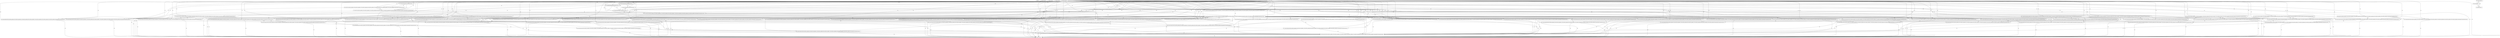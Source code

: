 digraph G {
  "1: match () ...
" [shape=box, ];
  "70: match (event_id) ...
" [shape=box, ];
  "71: match (event_id) ...
" [shape=box, ];
  "72: match (event_id) ...
" [shape=box, ];
  "85: match (event_id) ...
" [shape=box, ];
  "97: match (event_id) ...
" [shape=box, ];
  "108: match (if_precomp2313,if_precomp,event_id) ...
" [shape=box, ];
  "113: match (if_precomp2313,if_precomp,event_id) ...
" [shape=box, ];
  "116: match (if_precomp2313,if_precomp,event_id) ...
" [shape=box, ];
  "135: match (if_precomp2313,if_precomp,event_id) ...
" [shape=box, ];
  "144: match (if_precomp2313,if_precomp,event_id) ...
" [shape=box, ];
  "163: match (forward_flow_ip_header_2,forward_flow_udp_header_1,forward_flow_ip_header_6,forward_flow_ip_header_7,forward_flow_udp_header_0,forward_flow_ip_header_4,forward_flow_ip_header_5,if_precomp2313,if_precomp,event_id) ...
" [
  shape=box, ];
  "170: match (forward_flow_ip_header_2,forward_flow_udp_header_1,forward_flow_ip_header_6,forward_flow_ip_header_7,forward_flow_udp_header_0,forward_flow_ip_header_4,forward_flow_ip_header_5,if_precomp2313,if_precomp,event_id) ...
" [
  shape=box, ];
  "173: match (forward_flow_ip_header_2,forward_flow_udp_header_1,forward_flow_ip_header_6,forward_flow_ip_header_7,forward_flow_udp_header_0,forward_flow_ip_header_4,forward_flow_ip_header_5,if_precomp2313,if_precomp,event_id) ...
" [
  shape=box, ];
  "194: match (forward_flow_ip_header_2,forward_flow_udp_header_1,forward_flow_ip_header_6,forward_flow_ip_header_7,forward_flow_udp_header_0,forward_flow_ip_header_4,forward_flow_ip_header_5,if_precomp2313,if_precomp,event_id) ...
" [
  shape=box, ];
  "200: match (forward_flow_ip_header_2,forward_flow_udp_header_1,forward_flow_ip_header_6,forward_flow_ip_header_7,forward_flow_udp_header_0,forward_flow_ip_header_4,forward_flow_ip_header_5,if_precomp2313,if_precomp,event_id) ...
" [
  shape=box, ];
  "207: match (forward_flow_ip_header_2,forward_flow_udp_header_1,forward_flow_ip_header_6,forward_flow_ip_header_7,forward_flow_udp_header_0,forward_flow_ip_header_4,forward_flow_ip_header_5,if_precomp2313,if_precomp,event_id) ...
" [
  shape=box, ];
  "213: match (forward_flow_ip_header_2,forward_flow_udp_header_1,forward_flow_ip_header_6,forward_flow_ip_header_7,forward_flow_udp_header_0,forward_flow_ip_header_4,forward_flow_ip_header_5,if_precomp2313,if_precomp,event_id) ...
" [
  shape=box, ];
  "220: match (forward_flow_ip_header_2,forward_flow_udp_header_1,forward_flow_ip_header_6,forward_flow_ip_header_7,forward_flow_udp_header_0,forward_flow_ip_header_4,forward_flow_ip_header_5,if_precomp2313,if_precomp,event_id) ...
" [
  shape=box, ];
  "227: match (forward_flow_ip_header_2,forward_flow_udp_header_1,forward_flow_ip_header_6,forward_flow_ip_header_7,forward_flow_udp_header_0,forward_flow_ip_header_4,forward_flow_ip_header_5,if_precomp2313,if_precomp,event_id) ...
" [
  shape=box, ];
  "234: match (forward_flow_ip_header_2,forward_flow_udp_header_1,forward_flow_ip_header_6,forward_flow_ip_header_7,forward_flow_udp_header_0,forward_flow_ip_header_4,forward_flow_ip_header_5,if_precomp2313,if_precomp,event_id) ...
" [
  shape=box, ];
  "241: match (forward_flow_ip_header_2,forward_flow_udp_header_1,forward_flow_ip_header_6,forward_flow_ip_header_7,forward_flow_udp_header_0,forward_flow_ip_header_4,forward_flow_ip_header_5,if_precomp2313,if_precomp,event_id) ...
" [
  shape=box, ];
  "248: match (forward_flow_ip_header_2,forward_flow_udp_header_1,forward_flow_ip_header_6,forward_flow_ip_header_7,forward_flow_udp_header_0,forward_flow_ip_header_4,forward_flow_ip_header_5,if_precomp2313,if_precomp,event_id) ...
" [
  shape=box, ];
  "255: match (forward_flow_ip_header_2,forward_flow_udp_header_1,forward_flow_ip_header_6,forward_flow_ip_header_7,forward_flow_udp_header_0,forward_flow_ip_header_4,forward_flow_ip_header_5,if_precomp2313,if_precomp,event_id) ...
" [
  shape=box, ];
  "259: match (path_id1919,forward_flow_ip_header_2,forward_flow_udp_header_1,forward_flow_ip_header_6,forward_flow_ip_header_7,forward_flow_udp_header_0,forward_flow_ip_header_4,forward_flow_ip_header_5,if_precomp2313,if_precomp,event_id) ...
" [
  shape=box, ];
  "264: match (path_id1919,forward_flow_ip_header_2,forward_flow_udp_header_1,forward_flow_ip_header_6,forward_flow_ip_header_7,forward_flow_udp_header_0,forward_flow_ip_header_4,forward_flow_ip_header_5,if_precomp2313,if_precomp,event_id) ...
" [
  shape=box, ];
  "273: match (path_id1919,forward_flow_ip_header_2,forward_flow_udp_header_1,forward_flow_ip_header_6,forward_flow_ip_header_7,forward_flow_udp_header_0,forward_flow_ip_header_4,forward_flow_ip_header_5,if_precomp2313,if_precomp,event_id) ...
" [
  shape=box, ];
  "279: match (path_id1919,forward_flow_ip_header_2,forward_flow_udp_header_1,forward_flow_ip_header_6,forward_flow_ip_header_7,forward_flow_udp_header_0,forward_flow_ip_header_4,forward_flow_ip_header_5,if_precomp2313,if_precomp,event_id) ...
" [
  shape=box, ];
  "285: match (path_id1919,forward_flow_ip_header_2,forward_flow_udp_header_1,forward_flow_ip_header_6,forward_flow_ip_header_7,forward_flow_udp_header_0,forward_flow_ip_header_4,forward_flow_ip_header_5,if_precomp2313,if_precomp,event_id) ...
" [
  shape=box, ];
  "291: match (path_id1919,forward_flow_ip_header_2,forward_flow_udp_header_1,forward_flow_ip_header_6,forward_flow_ip_header_7,forward_flow_udp_header_0,forward_flow_ip_header_4,forward_flow_ip_header_5,if_precomp2313,if_precomp,event_id) ...
" [
  shape=box, ];
  "297: match (path_id1919,forward_flow_ip_header_2,forward_flow_udp_header_1,forward_flow_ip_header_6,forward_flow_ip_header_7,forward_flow_udp_header_0,forward_flow_ip_header_4,forward_flow_ip_header_5,if_precomp2313,if_precomp,event_id) ...
" [
  shape=box, ];
  "303: match (path_id1919,forward_flow_ip_header_2,forward_flow_udp_header_1,forward_flow_ip_header_6,forward_flow_ip_header_7,forward_flow_udp_header_0,forward_flow_ip_header_4,forward_flow_ip_header_5,if_precomp2313,if_precomp,event_id) ...
" [
  shape=box, ];
  "309: match (path_id1919,forward_flow_ip_header_2,forward_flow_udp_header_1,forward_flow_ip_header_6,forward_flow_ip_header_7,forward_flow_udp_header_0,forward_flow_ip_header_4,forward_flow_ip_header_5,if_precomp2313,if_precomp,event_id) ...
" [
  shape=box, ];
  "318: match (path_id1919,forward_flow_ip_header_2,forward_flow_udp_header_1,forward_flow_ip_header_6,forward_flow_ip_header_7,forward_flow_udp_header_0,forward_flow_ip_header_4,forward_flow_ip_header_5,if_precomp2313,if_precomp,event_id) ...
" [
  shape=box, ];
  "339: match (path_id1919,forward_flow_ip_header_2,forward_flow_udp_header_1,forward_flow_ip_header_6,forward_flow_ip_header_7,forward_flow_udp_header_0,forward_flow_ip_header_4,forward_flow_ip_header_5,if_precomp2313,if_precomp,event_id) ...
" [
  shape=box, ];
  "344: match (path_id1919,forward_flow_ip_header_2,forward_flow_udp_header_1,forward_flow_ip_header_6,forward_flow_ip_header_7,forward_flow_udp_header_0,forward_flow_ip_header_4,forward_flow_ip_header_5,if_precomp2313,if_precomp,event_id) ...
" [
  shape=box, ];
  "349: match (path_id1919,forward_flow_ip_header_2,forward_flow_udp_header_1,forward_flow_ip_header_6,forward_flow_ip_header_7,forward_flow_udp_header_0,forward_flow_ip_header_4,forward_flow_ip_header_5,if_precomp2313,if_precomp,event_id) ...
" [
  shape=box, ];
  "355: match (path_id1919,forward_flow_ip_header_2,forward_flow_udp_header_1,forward_flow_ip_header_6,forward_flow_ip_header_7,forward_flow_udp_header_0,forward_flow_ip_header_4,forward_flow_ip_header_5,if_precomp2313,if_precomp,event_id) ...
" [
  shape=box, ];
  "357: match (path_id1919,forward_flow_ip_header_2,forward_flow_udp_header_1,forward_flow_ip_header_6,forward_flow_ip_header_7,forward_flow_udp_header_0,forward_flow_ip_header_4,forward_flow_ip_header_5,if_precomp2313,if_precomp,event_id) ...
" [
  shape=box, ];
  "363: match (path_id1919,forward_flow_ip_header_2,forward_flow_udp_header_1,forward_flow_ip_header_6,forward_flow_ip_header_7,forward_flow_udp_header_0,forward_flow_ip_header_4,forward_flow_ip_header_5,if_precomp2313,if_precomp,event_id) ...
" [
  shape=box, ];
  "369: match (path_id1919,forward_flow_ip_header_2,forward_flow_udp_header_1,forward_flow_ip_header_6,forward_flow_ip_header_7,forward_flow_udp_header_0,forward_flow_ip_header_4,forward_flow_ip_header_5,if_precomp2313,if_precomp,event_id) ...
" [
  shape=box, ];
  "376: match (path_id1919,forward_flow_ip_header_2,forward_flow_udp_header_1,forward_flow_ip_header_6,forward_flow_ip_header_7,forward_flow_udp_header_0,forward_flow_ip_header_4,forward_flow_ip_header_5,if_precomp2313,if_precomp,event_id) ...
" [
  shape=box, ];
  "381: match (path_id1919,forward_flow_ip_header_2,forward_flow_udp_header_1,forward_flow_ip_header_6,forward_flow_ip_header_7,forward_flow_udp_header_0,forward_flow_ip_header_4,forward_flow_ip_header_5,if_precomp2313,if_precomp,event_id) ...
" [
  shape=box, ];
  "388: match (path_id1919,forward_flow_ip_header_2,forward_flow_udp_header_1,forward_flow_ip_header_6,forward_flow_ip_header_7,forward_flow_udp_header_0,forward_flow_ip_header_4,forward_flow_ip_header_5,if_precomp2313,if_precomp,event_id) ...
" [
  shape=box, ];
  "391: match (path_id1919,forward_flow_ip_header_2,forward_flow_udp_header_1,forward_flow_ip_header_6,forward_flow_ip_header_7,forward_flow_udp_header_0,forward_flow_ip_header_4,forward_flow_ip_header_5,if_precomp2313,if_precomp,event_id) ...
" [
  shape=box, ];
  "392: match (path_id1919,forward_flow_ip_header_2,forward_flow_udp_header_1,forward_flow_ip_header_6,forward_flow_ip_header_7,forward_flow_udp_header_0,forward_flow_ip_header_4,forward_flow_ip_header_5,if_precomp2313,if_precomp,event_id) ...
" [
  shape=box, ];
  "396: match (path_id1919,forward_flow_ip_header_2,forward_flow_udp_header_1,forward_flow_ip_header_6,forward_flow_ip_header_7,forward_flow_udp_header_0,forward_flow_ip_header_4,forward_flow_ip_header_5,if_precomp2313,if_precomp,event_id) ...
" [
  shape=box, ];
  "400: match (path_id1919,forward_flow_ip_header_2,forward_flow_udp_header_1,forward_flow_ip_header_6,forward_flow_ip_header_7,forward_flow_udp_header_0,forward_flow_ip_header_4,forward_flow_ip_header_5,if_precomp2313,if_precomp,event_id) ...
" [
  shape=box, ];
  "406: match (path_id1919,forward_flow_ip_header_2,forward_flow_udp_header_1,forward_flow_ip_header_6,forward_flow_ip_header_7,forward_flow_udp_header_0,forward_flow_ip_header_4,forward_flow_ip_header_5,if_precomp2313,if_precomp,event_id) ...
" [
  shape=box, ];
  "410: match (path_id1919,forward_flow_ip_header_2,forward_flow_udp_header_1,forward_flow_ip_header_6,forward_flow_ip_header_7,forward_flow_udp_header_0,forward_flow_ip_header_4,forward_flow_ip_header_5,if_precomp2313,if_precomp,event_id) ...
" [
  shape=box, ];
  "414: match (path_id1919,forward_flow_ip_header_2,forward_flow_udp_header_1,forward_flow_ip_header_6,forward_flow_ip_header_7,forward_flow_udp_header_0,forward_flow_ip_header_4,forward_flow_ip_header_5,if_precomp2313,if_precomp,event_id) ...
" [
  shape=box, ];
  "418: match (path_id1919,forward_flow_ip_header_2,forward_flow_udp_header_1,forward_flow_ip_header_6,forward_flow_ip_header_7,forward_flow_udp_header_0,forward_flow_ip_header_4,forward_flow_ip_header_5,if_precomp2313,if_precomp,event_id) ...
" [
  shape=box, ];
  "422: match (path_id1919,forward_flow_ip_header_2,forward_flow_udp_header_1,forward_flow_ip_header_6,forward_flow_ip_header_7,forward_flow_udp_header_0,forward_flow_ip_header_4,forward_flow_ip_header_5,if_precomp2313,if_precomp,event_id) ...
" [
  shape=box, ];
  "426: match (path_id1919,forward_flow_ip_header_2,forward_flow_udp_header_1,forward_flow_ip_header_6,forward_flow_ip_header_7,forward_flow_udp_header_0,forward_flow_ip_header_4,forward_flow_ip_header_5,if_precomp2313,if_precomp,event_id) ...
" [
  shape=box, ];
  "430: match (path_id1919,forward_flow_ip_header_2,forward_flow_udp_header_1,forward_flow_ip_header_6,forward_flow_ip_header_7,forward_flow_udp_header_0,forward_flow_ip_header_4,forward_flow_ip_header_5,if_precomp2313,if_precomp,event_id) ...
" [
  shape=box, ];
  "434: match (path_id1919,forward_flow_ip_header_2,forward_flow_udp_header_1,forward_flow_ip_header_6,forward_flow_ip_header_7,forward_flow_udp_header_0,forward_flow_ip_header_4,forward_flow_ip_header_5,if_precomp2313,if_precomp,event_id) ...
" [
  shape=box, ];
  "438: match (path_id1919,forward_flow_ip_header_2,forward_flow_udp_header_1,forward_flow_ip_header_6,forward_flow_ip_header_7,forward_flow_udp_header_0,forward_flow_ip_header_4,forward_flow_ip_header_5,if_precomp2313,if_precomp,event_id) ...
" [
  shape=box, ];
  "444: match (path_id1919,forward_flow_ip_header_2,forward_flow_udp_header_1,forward_flow_ip_header_6,forward_flow_ip_header_7,forward_flow_udp_header_0,forward_flow_ip_header_4,forward_flow_ip_header_5,if_precomp2313,if_precomp,event_id) ...
" [
  shape=box, ];
  "450: match (path_id1919,forward_flow_ip_header_2,forward_flow_udp_header_1,forward_flow_ip_header_6,forward_flow_ip_header_7,forward_flow_udp_header_0,forward_flow_ip_header_4,forward_flow_ip_header_5,if_precomp2313,if_precomp,event_id) ...
" [
  shape=box, ];
  "460: match (path_id1919,forward_flow_ip_header_2,forward_flow_udp_header_1,forward_flow_ip_header_6,forward_flow_ip_header_7,forward_flow_udp_header_0,forward_flow_ip_header_4,forward_flow_ip_header_5,if_precomp2313,if_precomp,event_id) ...
" [
  shape=box, ];
  "466: match (path_id1919,forward_flow_ip_header_2,forward_flow_udp_header_1,forward_flow_ip_header_6,forward_flow_ip_header_7,forward_flow_udp_header_0,forward_flow_ip_header_4,forward_flow_ip_header_5,if_precomp2313,if_precomp,event_id) ...
" [
  shape=box, ];
  "470: match (path_id1919,forward_flow_ip_header_2,forward_flow_udp_header_1,forward_flow_ip_header_6,forward_flow_ip_header_7,forward_flow_udp_header_0,forward_flow_ip_header_4,forward_flow_ip_header_5,if_precomp2313,if_precomp,event_id) ...
" [
  shape=box, ];
  "474: match (path_id1919,forward_flow_ip_header_2,forward_flow_udp_header_1,forward_flow_ip_header_6,forward_flow_ip_header_7,forward_flow_udp_header_0,forward_flow_ip_header_4,forward_flow_ip_header_5,if_precomp2313,if_precomp,event_id) ...
" [
  shape=box, ];
  "478: match (path_id1919,forward_flow_ip_header_2,forward_flow_udp_header_1,forward_flow_ip_header_6,forward_flow_ip_header_7,forward_flow_udp_header_0,forward_flow_ip_header_4,forward_flow_ip_header_5,if_precomp2313,if_precomp,event_id) ...
" [
  shape=box, ];
  "482: match (path_id1919,forward_flow_ip_header_2,forward_flow_udp_header_1,forward_flow_ip_header_6,forward_flow_ip_header_7,forward_flow_udp_header_0,forward_flow_ip_header_4,forward_flow_ip_header_5,if_precomp2313,if_precomp,event_id) ...
" [
  shape=box, ];
  "486: match (path_id1919,forward_flow_ip_header_2,forward_flow_udp_header_1,forward_flow_ip_header_6,forward_flow_ip_header_7,forward_flow_udp_header_0,forward_flow_ip_header_4,forward_flow_ip_header_5,if_precomp2313,if_precomp,event_id) ...
" [
  shape=box, ];
  "490: match (path_id1919,forward_flow_ip_header_2,forward_flow_udp_header_1,forward_flow_ip_header_6,forward_flow_ip_header_7,forward_flow_udp_header_0,forward_flow_ip_header_4,forward_flow_ip_header_5,if_precomp2313,if_precomp,event_id) ...
" [
  shape=box, ];
  "494: match (path_id1919,forward_flow_ip_header_2,forward_flow_udp_header_1,forward_flow_ip_header_6,forward_flow_ip_header_7,forward_flow_udp_header_0,forward_flow_ip_header_4,forward_flow_ip_header_5,if_precomp2313,if_precomp,event_id) ...
" [
  shape=box, ];
  "498: match (path_id1919,forward_flow_ip_header_2,forward_flow_udp_header_1,forward_flow_ip_header_6,forward_flow_ip_header_7,forward_flow_udp_header_0,forward_flow_ip_header_4,forward_flow_ip_header_5,if_precomp2313,if_precomp,event_id) ...
" [
  shape=box, ];
  "502: match (path_id1919,forward_flow_ip_header_2,forward_flow_udp_header_1,forward_flow_ip_header_6,forward_flow_ip_header_7,forward_flow_udp_header_0,forward_flow_ip_header_4,forward_flow_ip_header_5,if_precomp2313,if_precomp,event_id) ...
" [
  shape=box, ];
  "506: match (path_id1919,forward_flow_ip_header_2,forward_flow_udp_header_1,forward_flow_ip_header_6,forward_flow_ip_header_7,forward_flow_udp_header_0,forward_flow_ip_header_4,forward_flow_ip_header_5,if_precomp2313,if_precomp,event_id) ...
" [
  shape=box, ];
  "510: match (path_id1919,forward_flow_ip_header_2,forward_flow_udp_header_1,forward_flow_ip_header_6,forward_flow_ip_header_7,forward_flow_udp_header_0,forward_flow_ip_header_4,forward_flow_ip_header_5,if_precomp2313,if_precomp,event_id) ...
" [
  shape=box, ];
  "514: match (path_id1919,forward_flow_ip_header_2,forward_flow_udp_header_1,forward_flow_ip_header_6,forward_flow_ip_header_7,forward_flow_udp_header_0,forward_flow_ip_header_4,forward_flow_ip_header_5,if_precomp2313,if_precomp,event_id) ...
" [
  shape=box, ];
  "518: match (path_id1919,forward_flow_ip_header_2,forward_flow_udp_header_1,forward_flow_ip_header_6,forward_flow_ip_header_7,forward_flow_udp_header_0,forward_flow_ip_header_4,forward_flow_ip_header_5,if_precomp2313,if_precomp,event_id) ...
" [
  shape=box, ];
  "522: match (path_id1919,forward_flow_ip_header_2,forward_flow_udp_header_1,forward_flow_ip_header_6,forward_flow_ip_header_7,forward_flow_udp_header_0,forward_flow_ip_header_4,forward_flow_ip_header_5,if_precomp2313,if_precomp,event_id) ...
" [
  shape=box, ];
  "526: match (path_id1919,forward_flow_ip_header_2,forward_flow_udp_header_1,forward_flow_ip_header_6,forward_flow_ip_header_7,forward_flow_udp_header_0,forward_flow_ip_header_4,forward_flow_ip_header_5,if_precomp2313,if_precomp,event_id) ...
" [
  shape=box, ];
  "530: match (path_id1919,forward_flow_ip_header_2,forward_flow_udp_header_1,forward_flow_ip_header_6,forward_flow_ip_header_7,forward_flow_udp_header_0,forward_flow_ip_header_4,forward_flow_ip_header_5,if_precomp2313,if_precomp,event_id) ...
" [
  shape=box, ];
  "534: match (path_id1919,forward_flow_ip_header_2,forward_flow_udp_header_1,forward_flow_ip_header_6,forward_flow_ip_header_7,forward_flow_udp_header_0,forward_flow_ip_header_4,forward_flow_ip_header_5,if_precomp2313,if_precomp,event_id) ...
" [
  shape=box, ];
  "638: match (path_id1919,forward_flow_ip_header_2,forward_flow_udp_header_1,forward_flow_ip_header_6,forward_flow_ip_header_7,forward_flow_udp_header_0,forward_flow_ip_header_4,forward_flow_ip_header_5,if_precomp2313,if_precomp,event_id) ...
" [
  shape=box, ];
  "683: match (event_id) ...
" [shape=box, ];
  "687: match (event_id) ...
" [shape=box, ];
  "706: match (event_id) ...
" [shape=box, ];
  "744: match (event_id) ...
" [shape=box, ];
  
  
  "85: match (event_id) ...
" -> "108: match (if_precomp2313,if_precomp,event_id) ...
" [
  label="WR", ];
  "85: match (event_id) ...
" -> "113: match (if_precomp2313,if_precomp,event_id) ...
" [
  label="WR", ];
  "85: match (event_id) ...
" -> "116: match (if_precomp2313,if_precomp,event_id) ...
" [
  label="WR", ];
  "85: match (event_id) ...
" -> "135: match (if_precomp2313,if_precomp,event_id) ...
" [
  label="WR", ];
  "85: match (event_id) ...
" -> "144: match (if_precomp2313,if_precomp,event_id) ...
" [
  label="WR", ];
  "85: match (event_id) ...
" -> "163: match (forward_flow_ip_header_2,forward_flow_udp_header_1,forward_flow_ip_header_6,forward_flow_ip_header_7,forward_flow_udp_header_0,forward_flow_ip_header_4,forward_flow_ip_header_5,if_precomp2313,if_precomp,event_id) ...
" [
  label="WR", ];
  "85: match (event_id) ...
" -> "170: match (forward_flow_ip_header_2,forward_flow_udp_header_1,forward_flow_ip_header_6,forward_flow_ip_header_7,forward_flow_udp_header_0,forward_flow_ip_header_4,forward_flow_ip_header_5,if_precomp2313,if_precomp,event_id) ...
" [
  label="WR", ];
  "85: match (event_id) ...
" -> "173: match (forward_flow_ip_header_2,forward_flow_udp_header_1,forward_flow_ip_header_6,forward_flow_ip_header_7,forward_flow_udp_header_0,forward_flow_ip_header_4,forward_flow_ip_header_5,if_precomp2313,if_precomp,event_id) ...
" [
  label="WR", ];
  "85: match (event_id) ...
" -> "194: match (forward_flow_ip_header_2,forward_flow_udp_header_1,forward_flow_ip_header_6,forward_flow_ip_header_7,forward_flow_udp_header_0,forward_flow_ip_header_4,forward_flow_ip_header_5,if_precomp2313,if_precomp,event_id) ...
" [
  label="WR", ];
  "85: match (event_id) ...
" -> "200: match (forward_flow_ip_header_2,forward_flow_udp_header_1,forward_flow_ip_header_6,forward_flow_ip_header_7,forward_flow_udp_header_0,forward_flow_ip_header_4,forward_flow_ip_header_5,if_precomp2313,if_precomp,event_id) ...
" [
  label="WR", ];
  "85: match (event_id) ...
" -> "207: match (forward_flow_ip_header_2,forward_flow_udp_header_1,forward_flow_ip_header_6,forward_flow_ip_header_7,forward_flow_udp_header_0,forward_flow_ip_header_4,forward_flow_ip_header_5,if_precomp2313,if_precomp,event_id) ...
" [
  label="WR", ];
  "85: match (event_id) ...
" -> "213: match (forward_flow_ip_header_2,forward_flow_udp_header_1,forward_flow_ip_header_6,forward_flow_ip_header_7,forward_flow_udp_header_0,forward_flow_ip_header_4,forward_flow_ip_header_5,if_precomp2313,if_precomp,event_id) ...
" [
  label="WR", ];
  "85: match (event_id) ...
" -> "220: match (forward_flow_ip_header_2,forward_flow_udp_header_1,forward_flow_ip_header_6,forward_flow_ip_header_7,forward_flow_udp_header_0,forward_flow_ip_header_4,forward_flow_ip_header_5,if_precomp2313,if_precomp,event_id) ...
" [
  label="WR", ];
  "85: match (event_id) ...
" -> "227: match (forward_flow_ip_header_2,forward_flow_udp_header_1,forward_flow_ip_header_6,forward_flow_ip_header_7,forward_flow_udp_header_0,forward_flow_ip_header_4,forward_flow_ip_header_5,if_precomp2313,if_precomp,event_id) ...
" [
  label="WR", ];
  "85: match (event_id) ...
" -> "234: match (forward_flow_ip_header_2,forward_flow_udp_header_1,forward_flow_ip_header_6,forward_flow_ip_header_7,forward_flow_udp_header_0,forward_flow_ip_header_4,forward_flow_ip_header_5,if_precomp2313,if_precomp,event_id) ...
" [
  label="WR", ];
  "85: match (event_id) ...
" -> "241: match (forward_flow_ip_header_2,forward_flow_udp_header_1,forward_flow_ip_header_6,forward_flow_ip_header_7,forward_flow_udp_header_0,forward_flow_ip_header_4,forward_flow_ip_header_5,if_precomp2313,if_precomp,event_id) ...
" [
  label="WR", ];
  "85: match (event_id) ...
" -> "248: match (forward_flow_ip_header_2,forward_flow_udp_header_1,forward_flow_ip_header_6,forward_flow_ip_header_7,forward_flow_udp_header_0,forward_flow_ip_header_4,forward_flow_ip_header_5,if_precomp2313,if_precomp,event_id) ...
" [
  label="WR", ];
  "85: match (event_id) ...
" -> "255: match (forward_flow_ip_header_2,forward_flow_udp_header_1,forward_flow_ip_header_6,forward_flow_ip_header_7,forward_flow_udp_header_0,forward_flow_ip_header_4,forward_flow_ip_header_5,if_precomp2313,if_precomp,event_id) ...
" [
  label="WR", ];
  "85: match (event_id) ...
" -> "259: match (path_id1919,forward_flow_ip_header_2,forward_flow_udp_header_1,forward_flow_ip_header_6,forward_flow_ip_header_7,forward_flow_udp_header_0,forward_flow_ip_header_4,forward_flow_ip_header_5,if_precomp2313,if_precomp,event_id) ...
" [
  label="WR", ];
  "85: match (event_id) ...
" -> "264: match (path_id1919,forward_flow_ip_header_2,forward_flow_udp_header_1,forward_flow_ip_header_6,forward_flow_ip_header_7,forward_flow_udp_header_0,forward_flow_ip_header_4,forward_flow_ip_header_5,if_precomp2313,if_precomp,event_id) ...
" [
  label="WR", ];
  "85: match (event_id) ...
" -> "273: match (path_id1919,forward_flow_ip_header_2,forward_flow_udp_header_1,forward_flow_ip_header_6,forward_flow_ip_header_7,forward_flow_udp_header_0,forward_flow_ip_header_4,forward_flow_ip_header_5,if_precomp2313,if_precomp,event_id) ...
" [
  label="WR", ];
  "85: match (event_id) ...
" -> "279: match (path_id1919,forward_flow_ip_header_2,forward_flow_udp_header_1,forward_flow_ip_header_6,forward_flow_ip_header_7,forward_flow_udp_header_0,forward_flow_ip_header_4,forward_flow_ip_header_5,if_precomp2313,if_precomp,event_id) ...
" [
  label="WR", ];
  "85: match (event_id) ...
" -> "285: match (path_id1919,forward_flow_ip_header_2,forward_flow_udp_header_1,forward_flow_ip_header_6,forward_flow_ip_header_7,forward_flow_udp_header_0,forward_flow_ip_header_4,forward_flow_ip_header_5,if_precomp2313,if_precomp,event_id) ...
" [
  label="WR", ];
  "85: match (event_id) ...
" -> "291: match (path_id1919,forward_flow_ip_header_2,forward_flow_udp_header_1,forward_flow_ip_header_6,forward_flow_ip_header_7,forward_flow_udp_header_0,forward_flow_ip_header_4,forward_flow_ip_header_5,if_precomp2313,if_precomp,event_id) ...
" [
  label="WR", ];
  "85: match (event_id) ...
" -> "297: match (path_id1919,forward_flow_ip_header_2,forward_flow_udp_header_1,forward_flow_ip_header_6,forward_flow_ip_header_7,forward_flow_udp_header_0,forward_flow_ip_header_4,forward_flow_ip_header_5,if_precomp2313,if_precomp,event_id) ...
" [
  label="WR", ];
  "85: match (event_id) ...
" -> "303: match (path_id1919,forward_flow_ip_header_2,forward_flow_udp_header_1,forward_flow_ip_header_6,forward_flow_ip_header_7,forward_flow_udp_header_0,forward_flow_ip_header_4,forward_flow_ip_header_5,if_precomp2313,if_precomp,event_id) ...
" [
  label="WR", ];
  "85: match (event_id) ...
" -> "309: match (path_id1919,forward_flow_ip_header_2,forward_flow_udp_header_1,forward_flow_ip_header_6,forward_flow_ip_header_7,forward_flow_udp_header_0,forward_flow_ip_header_4,forward_flow_ip_header_5,if_precomp2313,if_precomp,event_id) ...
" [
  label="WR", ];
  "85: match (event_id) ...
" -> "318: match (path_id1919,forward_flow_ip_header_2,forward_flow_udp_header_1,forward_flow_ip_header_6,forward_flow_ip_header_7,forward_flow_udp_header_0,forward_flow_ip_header_4,forward_flow_ip_header_5,if_precomp2313,if_precomp,event_id) ...
" [
  label="WR", ];
  "85: match (event_id) ...
" -> "339: match (path_id1919,forward_flow_ip_header_2,forward_flow_udp_header_1,forward_flow_ip_header_6,forward_flow_ip_header_7,forward_flow_udp_header_0,forward_flow_ip_header_4,forward_flow_ip_header_5,if_precomp2313,if_precomp,event_id) ...
" [
  label="WR", ];
  "85: match (event_id) ...
" -> "344: match (path_id1919,forward_flow_ip_header_2,forward_flow_udp_header_1,forward_flow_ip_header_6,forward_flow_ip_header_7,forward_flow_udp_header_0,forward_flow_ip_header_4,forward_flow_ip_header_5,if_precomp2313,if_precomp,event_id) ...
" [
  label="WR", ];
  "85: match (event_id) ...
" -> "349: match (path_id1919,forward_flow_ip_header_2,forward_flow_udp_header_1,forward_flow_ip_header_6,forward_flow_ip_header_7,forward_flow_udp_header_0,forward_flow_ip_header_4,forward_flow_ip_header_5,if_precomp2313,if_precomp,event_id) ...
" [
  label="WR", ];
  "85: match (event_id) ...
" -> "355: match (path_id1919,forward_flow_ip_header_2,forward_flow_udp_header_1,forward_flow_ip_header_6,forward_flow_ip_header_7,forward_flow_udp_header_0,forward_flow_ip_header_4,forward_flow_ip_header_5,if_precomp2313,if_precomp,event_id) ...
" [
  label="WR", ];
  "85: match (event_id) ...
" -> "357: match (path_id1919,forward_flow_ip_header_2,forward_flow_udp_header_1,forward_flow_ip_header_6,forward_flow_ip_header_7,forward_flow_udp_header_0,forward_flow_ip_header_4,forward_flow_ip_header_5,if_precomp2313,if_precomp,event_id) ...
" [
  label="WR", ];
  "85: match (event_id) ...
" -> "363: match (path_id1919,forward_flow_ip_header_2,forward_flow_udp_header_1,forward_flow_ip_header_6,forward_flow_ip_header_7,forward_flow_udp_header_0,forward_flow_ip_header_4,forward_flow_ip_header_5,if_precomp2313,if_precomp,event_id) ...
" [
  label="WR", ];
  "85: match (event_id) ...
" -> "369: match (path_id1919,forward_flow_ip_header_2,forward_flow_udp_header_1,forward_flow_ip_header_6,forward_flow_ip_header_7,forward_flow_udp_header_0,forward_flow_ip_header_4,forward_flow_ip_header_5,if_precomp2313,if_precomp,event_id) ...
" [
  label="WR", ];
  "85: match (event_id) ...
" -> "376: match (path_id1919,forward_flow_ip_header_2,forward_flow_udp_header_1,forward_flow_ip_header_6,forward_flow_ip_header_7,forward_flow_udp_header_0,forward_flow_ip_header_4,forward_flow_ip_header_5,if_precomp2313,if_precomp,event_id) ...
" [
  label="WR", ];
  "85: match (event_id) ...
" -> "381: match (path_id1919,forward_flow_ip_header_2,forward_flow_udp_header_1,forward_flow_ip_header_6,forward_flow_ip_header_7,forward_flow_udp_header_0,forward_flow_ip_header_4,forward_flow_ip_header_5,if_precomp2313,if_precomp,event_id) ...
" [
  label="WR", ];
  "85: match (event_id) ...
" -> "388: match (path_id1919,forward_flow_ip_header_2,forward_flow_udp_header_1,forward_flow_ip_header_6,forward_flow_ip_header_7,forward_flow_udp_header_0,forward_flow_ip_header_4,forward_flow_ip_header_5,if_precomp2313,if_precomp,event_id) ...
" [
  label="WR", ];
  "85: match (event_id) ...
" -> "391: match (path_id1919,forward_flow_ip_header_2,forward_flow_udp_header_1,forward_flow_ip_header_6,forward_flow_ip_header_7,forward_flow_udp_header_0,forward_flow_ip_header_4,forward_flow_ip_header_5,if_precomp2313,if_precomp,event_id) ...
" [
  label="WR", ];
  "85: match (event_id) ...
" -> "392: match (path_id1919,forward_flow_ip_header_2,forward_flow_udp_header_1,forward_flow_ip_header_6,forward_flow_ip_header_7,forward_flow_udp_header_0,forward_flow_ip_header_4,forward_flow_ip_header_5,if_precomp2313,if_precomp,event_id) ...
" [
  label="WR", ];
  "85: match (event_id) ...
" -> "396: match (path_id1919,forward_flow_ip_header_2,forward_flow_udp_header_1,forward_flow_ip_header_6,forward_flow_ip_header_7,forward_flow_udp_header_0,forward_flow_ip_header_4,forward_flow_ip_header_5,if_precomp2313,if_precomp,event_id) ...
" [
  label="WR", ];
  "85: match (event_id) ...
" -> "400: match (path_id1919,forward_flow_ip_header_2,forward_flow_udp_header_1,forward_flow_ip_header_6,forward_flow_ip_header_7,forward_flow_udp_header_0,forward_flow_ip_header_4,forward_flow_ip_header_5,if_precomp2313,if_precomp,event_id) ...
" [
  label="WR", ];
  "85: match (event_id) ...
" -> "406: match (path_id1919,forward_flow_ip_header_2,forward_flow_udp_header_1,forward_flow_ip_header_6,forward_flow_ip_header_7,forward_flow_udp_header_0,forward_flow_ip_header_4,forward_flow_ip_header_5,if_precomp2313,if_precomp,event_id) ...
" [
  label="WR", ];
  "85: match (event_id) ...
" -> "410: match (path_id1919,forward_flow_ip_header_2,forward_flow_udp_header_1,forward_flow_ip_header_6,forward_flow_ip_header_7,forward_flow_udp_header_0,forward_flow_ip_header_4,forward_flow_ip_header_5,if_precomp2313,if_precomp,event_id) ...
" [
  label="WR", ];
  "85: match (event_id) ...
" -> "414: match (path_id1919,forward_flow_ip_header_2,forward_flow_udp_header_1,forward_flow_ip_header_6,forward_flow_ip_header_7,forward_flow_udp_header_0,forward_flow_ip_header_4,forward_flow_ip_header_5,if_precomp2313,if_precomp,event_id) ...
" [
  label="WR", ];
  "85: match (event_id) ...
" -> "418: match (path_id1919,forward_flow_ip_header_2,forward_flow_udp_header_1,forward_flow_ip_header_6,forward_flow_ip_header_7,forward_flow_udp_header_0,forward_flow_ip_header_4,forward_flow_ip_header_5,if_precomp2313,if_precomp,event_id) ...
" [
  label="WR", ];
  "85: match (event_id) ...
" -> "422: match (path_id1919,forward_flow_ip_header_2,forward_flow_udp_header_1,forward_flow_ip_header_6,forward_flow_ip_header_7,forward_flow_udp_header_0,forward_flow_ip_header_4,forward_flow_ip_header_5,if_precomp2313,if_precomp,event_id) ...
" [
  label="WR", ];
  "85: match (event_id) ...
" -> "426: match (path_id1919,forward_flow_ip_header_2,forward_flow_udp_header_1,forward_flow_ip_header_6,forward_flow_ip_header_7,forward_flow_udp_header_0,forward_flow_ip_header_4,forward_flow_ip_header_5,if_precomp2313,if_precomp,event_id) ...
" [
  label="WR", ];
  "85: match (event_id) ...
" -> "430: match (path_id1919,forward_flow_ip_header_2,forward_flow_udp_header_1,forward_flow_ip_header_6,forward_flow_ip_header_7,forward_flow_udp_header_0,forward_flow_ip_header_4,forward_flow_ip_header_5,if_precomp2313,if_precomp,event_id) ...
" [
  label="WR", ];
  "85: match (event_id) ...
" -> "434: match (path_id1919,forward_flow_ip_header_2,forward_flow_udp_header_1,forward_flow_ip_header_6,forward_flow_ip_header_7,forward_flow_udp_header_0,forward_flow_ip_header_4,forward_flow_ip_header_5,if_precomp2313,if_precomp,event_id) ...
" [
  label="WR", ];
  "85: match (event_id) ...
" -> "438: match (path_id1919,forward_flow_ip_header_2,forward_flow_udp_header_1,forward_flow_ip_header_6,forward_flow_ip_header_7,forward_flow_udp_header_0,forward_flow_ip_header_4,forward_flow_ip_header_5,if_precomp2313,if_precomp,event_id) ...
" [
  label="WR", ];
  "85: match (event_id) ...
" -> "444: match (path_id1919,forward_flow_ip_header_2,forward_flow_udp_header_1,forward_flow_ip_header_6,forward_flow_ip_header_7,forward_flow_udp_header_0,forward_flow_ip_header_4,forward_flow_ip_header_5,if_precomp2313,if_precomp,event_id) ...
" [
  label="WR", ];
  "85: match (event_id) ...
" -> "450: match (path_id1919,forward_flow_ip_header_2,forward_flow_udp_header_1,forward_flow_ip_header_6,forward_flow_ip_header_7,forward_flow_udp_header_0,forward_flow_ip_header_4,forward_flow_ip_header_5,if_precomp2313,if_precomp,event_id) ...
" [
  label="WR", ];
  "85: match (event_id) ...
" -> "460: match (path_id1919,forward_flow_ip_header_2,forward_flow_udp_header_1,forward_flow_ip_header_6,forward_flow_ip_header_7,forward_flow_udp_header_0,forward_flow_ip_header_4,forward_flow_ip_header_5,if_precomp2313,if_precomp,event_id) ...
" [
  label="WR", ];
  "85: match (event_id) ...
" -> "466: match (path_id1919,forward_flow_ip_header_2,forward_flow_udp_header_1,forward_flow_ip_header_6,forward_flow_ip_header_7,forward_flow_udp_header_0,forward_flow_ip_header_4,forward_flow_ip_header_5,if_precomp2313,if_precomp,event_id) ...
" [
  label="WR", ];
  "85: match (event_id) ...
" -> "470: match (path_id1919,forward_flow_ip_header_2,forward_flow_udp_header_1,forward_flow_ip_header_6,forward_flow_ip_header_7,forward_flow_udp_header_0,forward_flow_ip_header_4,forward_flow_ip_header_5,if_precomp2313,if_precomp,event_id) ...
" [
  label="WR", ];
  "85: match (event_id) ...
" -> "474: match (path_id1919,forward_flow_ip_header_2,forward_flow_udp_header_1,forward_flow_ip_header_6,forward_flow_ip_header_7,forward_flow_udp_header_0,forward_flow_ip_header_4,forward_flow_ip_header_5,if_precomp2313,if_precomp,event_id) ...
" [
  label="WR", ];
  "85: match (event_id) ...
" -> "478: match (path_id1919,forward_flow_ip_header_2,forward_flow_udp_header_1,forward_flow_ip_header_6,forward_flow_ip_header_7,forward_flow_udp_header_0,forward_flow_ip_header_4,forward_flow_ip_header_5,if_precomp2313,if_precomp,event_id) ...
" [
  label="WR", ];
  "85: match (event_id) ...
" -> "482: match (path_id1919,forward_flow_ip_header_2,forward_flow_udp_header_1,forward_flow_ip_header_6,forward_flow_ip_header_7,forward_flow_udp_header_0,forward_flow_ip_header_4,forward_flow_ip_header_5,if_precomp2313,if_precomp,event_id) ...
" [
  label="WR", ];
  "85: match (event_id) ...
" -> "486: match (path_id1919,forward_flow_ip_header_2,forward_flow_udp_header_1,forward_flow_ip_header_6,forward_flow_ip_header_7,forward_flow_udp_header_0,forward_flow_ip_header_4,forward_flow_ip_header_5,if_precomp2313,if_precomp,event_id) ...
" [
  label="WR", ];
  "85: match (event_id) ...
" -> "490: match (path_id1919,forward_flow_ip_header_2,forward_flow_udp_header_1,forward_flow_ip_header_6,forward_flow_ip_header_7,forward_flow_udp_header_0,forward_flow_ip_header_4,forward_flow_ip_header_5,if_precomp2313,if_precomp,event_id) ...
" [
  label="WR", ];
  "85: match (event_id) ...
" -> "494: match (path_id1919,forward_flow_ip_header_2,forward_flow_udp_header_1,forward_flow_ip_header_6,forward_flow_ip_header_7,forward_flow_udp_header_0,forward_flow_ip_header_4,forward_flow_ip_header_5,if_precomp2313,if_precomp,event_id) ...
" [
  label="WR", ];
  "85: match (event_id) ...
" -> "498: match (path_id1919,forward_flow_ip_header_2,forward_flow_udp_header_1,forward_flow_ip_header_6,forward_flow_ip_header_7,forward_flow_udp_header_0,forward_flow_ip_header_4,forward_flow_ip_header_5,if_precomp2313,if_precomp,event_id) ...
" [
  label="WR", ];
  "85: match (event_id) ...
" -> "502: match (path_id1919,forward_flow_ip_header_2,forward_flow_udp_header_1,forward_flow_ip_header_6,forward_flow_ip_header_7,forward_flow_udp_header_0,forward_flow_ip_header_4,forward_flow_ip_header_5,if_precomp2313,if_precomp,event_id) ...
" [
  label="WR", ];
  "85: match (event_id) ...
" -> "506: match (path_id1919,forward_flow_ip_header_2,forward_flow_udp_header_1,forward_flow_ip_header_6,forward_flow_ip_header_7,forward_flow_udp_header_0,forward_flow_ip_header_4,forward_flow_ip_header_5,if_precomp2313,if_precomp,event_id) ...
" [
  label="WR", ];
  "85: match (event_id) ...
" -> "510: match (path_id1919,forward_flow_ip_header_2,forward_flow_udp_header_1,forward_flow_ip_header_6,forward_flow_ip_header_7,forward_flow_udp_header_0,forward_flow_ip_header_4,forward_flow_ip_header_5,if_precomp2313,if_precomp,event_id) ...
" [
  label="WR", ];
  "85: match (event_id) ...
" -> "514: match (path_id1919,forward_flow_ip_header_2,forward_flow_udp_header_1,forward_flow_ip_header_6,forward_flow_ip_header_7,forward_flow_udp_header_0,forward_flow_ip_header_4,forward_flow_ip_header_5,if_precomp2313,if_precomp,event_id) ...
" [
  label="WR", ];
  "85: match (event_id) ...
" -> "518: match (path_id1919,forward_flow_ip_header_2,forward_flow_udp_header_1,forward_flow_ip_header_6,forward_flow_ip_header_7,forward_flow_udp_header_0,forward_flow_ip_header_4,forward_flow_ip_header_5,if_precomp2313,if_precomp,event_id) ...
" [
  label="WR", ];
  "85: match (event_id) ...
" -> "522: match (path_id1919,forward_flow_ip_header_2,forward_flow_udp_header_1,forward_flow_ip_header_6,forward_flow_ip_header_7,forward_flow_udp_header_0,forward_flow_ip_header_4,forward_flow_ip_header_5,if_precomp2313,if_precomp,event_id) ...
" [
  label="WR", ];
  "85: match (event_id) ...
" -> "526: match (path_id1919,forward_flow_ip_header_2,forward_flow_udp_header_1,forward_flow_ip_header_6,forward_flow_ip_header_7,forward_flow_udp_header_0,forward_flow_ip_header_4,forward_flow_ip_header_5,if_precomp2313,if_precomp,event_id) ...
" [
  label="WR", ];
  "85: match (event_id) ...
" -> "530: match (path_id1919,forward_flow_ip_header_2,forward_flow_udp_header_1,forward_flow_ip_header_6,forward_flow_ip_header_7,forward_flow_udp_header_0,forward_flow_ip_header_4,forward_flow_ip_header_5,if_precomp2313,if_precomp,event_id) ...
" [
  label="WR", ];
  "85: match (event_id) ...
" -> "534: match (path_id1919,forward_flow_ip_header_2,forward_flow_udp_header_1,forward_flow_ip_header_6,forward_flow_ip_header_7,forward_flow_udp_header_0,forward_flow_ip_header_4,forward_flow_ip_header_5,if_precomp2313,if_precomp,event_id) ...
" [
  label="WR", ];
  "85: match (event_id) ...
" -> "638: match (path_id1919,forward_flow_ip_header_2,forward_flow_udp_header_1,forward_flow_ip_header_6,forward_flow_ip_header_7,forward_flow_udp_header_0,forward_flow_ip_header_4,forward_flow_ip_header_5,if_precomp2313,if_precomp,event_id) ...
" [
  label="WR", ];
  "85: match (event_id) ...
" -> "683: match (event_id) ...
" [label="RW", ];
  "97: match (event_id) ...
" -> "108: match (if_precomp2313,if_precomp,event_id) ...
" [
  label="WR", ];
  "97: match (event_id) ...
" -> "113: match (if_precomp2313,if_precomp,event_id) ...
" [
  label="WR", ];
  "97: match (event_id) ...
" -> "116: match (if_precomp2313,if_precomp,event_id) ...
" [
  label="WR", ];
  "97: match (event_id) ...
" -> "135: match (if_precomp2313,if_precomp,event_id) ...
" [
  label="WR", ];
  "97: match (event_id) ...
" -> "144: match (if_precomp2313,if_precomp,event_id) ...
" [
  label="WR", ];
  "97: match (event_id) ...
" -> "163: match (forward_flow_ip_header_2,forward_flow_udp_header_1,forward_flow_ip_header_6,forward_flow_ip_header_7,forward_flow_udp_header_0,forward_flow_ip_header_4,forward_flow_ip_header_5,if_precomp2313,if_precomp,event_id) ...
" [
  label="WR", ];
  "97: match (event_id) ...
" -> "170: match (forward_flow_ip_header_2,forward_flow_udp_header_1,forward_flow_ip_header_6,forward_flow_ip_header_7,forward_flow_udp_header_0,forward_flow_ip_header_4,forward_flow_ip_header_5,if_precomp2313,if_precomp,event_id) ...
" [
  label="WR", ];
  "97: match (event_id) ...
" -> "173: match (forward_flow_ip_header_2,forward_flow_udp_header_1,forward_flow_ip_header_6,forward_flow_ip_header_7,forward_flow_udp_header_0,forward_flow_ip_header_4,forward_flow_ip_header_5,if_precomp2313,if_precomp,event_id) ...
" [
  label="WR", ];
  "97: match (event_id) ...
" -> "194: match (forward_flow_ip_header_2,forward_flow_udp_header_1,forward_flow_ip_header_6,forward_flow_ip_header_7,forward_flow_udp_header_0,forward_flow_ip_header_4,forward_flow_ip_header_5,if_precomp2313,if_precomp,event_id) ...
" [
  label="WR", ];
  "97: match (event_id) ...
" -> "200: match (forward_flow_ip_header_2,forward_flow_udp_header_1,forward_flow_ip_header_6,forward_flow_ip_header_7,forward_flow_udp_header_0,forward_flow_ip_header_4,forward_flow_ip_header_5,if_precomp2313,if_precomp,event_id) ...
" [
  label="WR", ];
  "97: match (event_id) ...
" -> "207: match (forward_flow_ip_header_2,forward_flow_udp_header_1,forward_flow_ip_header_6,forward_flow_ip_header_7,forward_flow_udp_header_0,forward_flow_ip_header_4,forward_flow_ip_header_5,if_precomp2313,if_precomp,event_id) ...
" [
  label="WR", ];
  "97: match (event_id) ...
" -> "213: match (forward_flow_ip_header_2,forward_flow_udp_header_1,forward_flow_ip_header_6,forward_flow_ip_header_7,forward_flow_udp_header_0,forward_flow_ip_header_4,forward_flow_ip_header_5,if_precomp2313,if_precomp,event_id) ...
" [
  label="WR", ];
  "97: match (event_id) ...
" -> "220: match (forward_flow_ip_header_2,forward_flow_udp_header_1,forward_flow_ip_header_6,forward_flow_ip_header_7,forward_flow_udp_header_0,forward_flow_ip_header_4,forward_flow_ip_header_5,if_precomp2313,if_precomp,event_id) ...
" [
  label="WR", ];
  "97: match (event_id) ...
" -> "227: match (forward_flow_ip_header_2,forward_flow_udp_header_1,forward_flow_ip_header_6,forward_flow_ip_header_7,forward_flow_udp_header_0,forward_flow_ip_header_4,forward_flow_ip_header_5,if_precomp2313,if_precomp,event_id) ...
" [
  label="WR", ];
  "97: match (event_id) ...
" -> "234: match (forward_flow_ip_header_2,forward_flow_udp_header_1,forward_flow_ip_header_6,forward_flow_ip_header_7,forward_flow_udp_header_0,forward_flow_ip_header_4,forward_flow_ip_header_5,if_precomp2313,if_precomp,event_id) ...
" [
  label="WR", ];
  "97: match (event_id) ...
" -> "241: match (forward_flow_ip_header_2,forward_flow_udp_header_1,forward_flow_ip_header_6,forward_flow_ip_header_7,forward_flow_udp_header_0,forward_flow_ip_header_4,forward_flow_ip_header_5,if_precomp2313,if_precomp,event_id) ...
" [
  label="WR", ];
  "97: match (event_id) ...
" -> "248: match (forward_flow_ip_header_2,forward_flow_udp_header_1,forward_flow_ip_header_6,forward_flow_ip_header_7,forward_flow_udp_header_0,forward_flow_ip_header_4,forward_flow_ip_header_5,if_precomp2313,if_precomp,event_id) ...
" [
  label="WR", ];
  "97: match (event_id) ...
" -> "255: match (forward_flow_ip_header_2,forward_flow_udp_header_1,forward_flow_ip_header_6,forward_flow_ip_header_7,forward_flow_udp_header_0,forward_flow_ip_header_4,forward_flow_ip_header_5,if_precomp2313,if_precomp,event_id) ...
" [
  label="WR", ];
  "97: match (event_id) ...
" -> "259: match (path_id1919,forward_flow_ip_header_2,forward_flow_udp_header_1,forward_flow_ip_header_6,forward_flow_ip_header_7,forward_flow_udp_header_0,forward_flow_ip_header_4,forward_flow_ip_header_5,if_precomp2313,if_precomp,event_id) ...
" [
  label="WR", ];
  "97: match (event_id) ...
" -> "264: match (path_id1919,forward_flow_ip_header_2,forward_flow_udp_header_1,forward_flow_ip_header_6,forward_flow_ip_header_7,forward_flow_udp_header_0,forward_flow_ip_header_4,forward_flow_ip_header_5,if_precomp2313,if_precomp,event_id) ...
" [
  label="WR", ];
  "97: match (event_id) ...
" -> "273: match (path_id1919,forward_flow_ip_header_2,forward_flow_udp_header_1,forward_flow_ip_header_6,forward_flow_ip_header_7,forward_flow_udp_header_0,forward_flow_ip_header_4,forward_flow_ip_header_5,if_precomp2313,if_precomp,event_id) ...
" [
  label="WR", ];
  "97: match (event_id) ...
" -> "279: match (path_id1919,forward_flow_ip_header_2,forward_flow_udp_header_1,forward_flow_ip_header_6,forward_flow_ip_header_7,forward_flow_udp_header_0,forward_flow_ip_header_4,forward_flow_ip_header_5,if_precomp2313,if_precomp,event_id) ...
" [
  label="WR", ];
  "97: match (event_id) ...
" -> "285: match (path_id1919,forward_flow_ip_header_2,forward_flow_udp_header_1,forward_flow_ip_header_6,forward_flow_ip_header_7,forward_flow_udp_header_0,forward_flow_ip_header_4,forward_flow_ip_header_5,if_precomp2313,if_precomp,event_id) ...
" [
  label="WR", ];
  "97: match (event_id) ...
" -> "291: match (path_id1919,forward_flow_ip_header_2,forward_flow_udp_header_1,forward_flow_ip_header_6,forward_flow_ip_header_7,forward_flow_udp_header_0,forward_flow_ip_header_4,forward_flow_ip_header_5,if_precomp2313,if_precomp,event_id) ...
" [
  label="WR", ];
  "97: match (event_id) ...
" -> "297: match (path_id1919,forward_flow_ip_header_2,forward_flow_udp_header_1,forward_flow_ip_header_6,forward_flow_ip_header_7,forward_flow_udp_header_0,forward_flow_ip_header_4,forward_flow_ip_header_5,if_precomp2313,if_precomp,event_id) ...
" [
  label="WR", ];
  "97: match (event_id) ...
" -> "303: match (path_id1919,forward_flow_ip_header_2,forward_flow_udp_header_1,forward_flow_ip_header_6,forward_flow_ip_header_7,forward_flow_udp_header_0,forward_flow_ip_header_4,forward_flow_ip_header_5,if_precomp2313,if_precomp,event_id) ...
" [
  label="WR", ];
  "97: match (event_id) ...
" -> "309: match (path_id1919,forward_flow_ip_header_2,forward_flow_udp_header_1,forward_flow_ip_header_6,forward_flow_ip_header_7,forward_flow_udp_header_0,forward_flow_ip_header_4,forward_flow_ip_header_5,if_precomp2313,if_precomp,event_id) ...
" [
  label="WR", ];
  "97: match (event_id) ...
" -> "318: match (path_id1919,forward_flow_ip_header_2,forward_flow_udp_header_1,forward_flow_ip_header_6,forward_flow_ip_header_7,forward_flow_udp_header_0,forward_flow_ip_header_4,forward_flow_ip_header_5,if_precomp2313,if_precomp,event_id) ...
" [
  label="WR", ];
  "97: match (event_id) ...
" -> "339: match (path_id1919,forward_flow_ip_header_2,forward_flow_udp_header_1,forward_flow_ip_header_6,forward_flow_ip_header_7,forward_flow_udp_header_0,forward_flow_ip_header_4,forward_flow_ip_header_5,if_precomp2313,if_precomp,event_id) ...
" [
  label="WR", ];
  "97: match (event_id) ...
" -> "344: match (path_id1919,forward_flow_ip_header_2,forward_flow_udp_header_1,forward_flow_ip_header_6,forward_flow_ip_header_7,forward_flow_udp_header_0,forward_flow_ip_header_4,forward_flow_ip_header_5,if_precomp2313,if_precomp,event_id) ...
" [
  label="WR", ];
  "97: match (event_id) ...
" -> "349: match (path_id1919,forward_flow_ip_header_2,forward_flow_udp_header_1,forward_flow_ip_header_6,forward_flow_ip_header_7,forward_flow_udp_header_0,forward_flow_ip_header_4,forward_flow_ip_header_5,if_precomp2313,if_precomp,event_id) ...
" [
  label="WR", ];
  "97: match (event_id) ...
" -> "355: match (path_id1919,forward_flow_ip_header_2,forward_flow_udp_header_1,forward_flow_ip_header_6,forward_flow_ip_header_7,forward_flow_udp_header_0,forward_flow_ip_header_4,forward_flow_ip_header_5,if_precomp2313,if_precomp,event_id) ...
" [
  label="WR", ];
  "97: match (event_id) ...
" -> "357: match (path_id1919,forward_flow_ip_header_2,forward_flow_udp_header_1,forward_flow_ip_header_6,forward_flow_ip_header_7,forward_flow_udp_header_0,forward_flow_ip_header_4,forward_flow_ip_header_5,if_precomp2313,if_precomp,event_id) ...
" [
  label="WR", ];
  "97: match (event_id) ...
" -> "363: match (path_id1919,forward_flow_ip_header_2,forward_flow_udp_header_1,forward_flow_ip_header_6,forward_flow_ip_header_7,forward_flow_udp_header_0,forward_flow_ip_header_4,forward_flow_ip_header_5,if_precomp2313,if_precomp,event_id) ...
" [
  label="WR", ];
  "97: match (event_id) ...
" -> "369: match (path_id1919,forward_flow_ip_header_2,forward_flow_udp_header_1,forward_flow_ip_header_6,forward_flow_ip_header_7,forward_flow_udp_header_0,forward_flow_ip_header_4,forward_flow_ip_header_5,if_precomp2313,if_precomp,event_id) ...
" [
  label="WR", ];
  "97: match (event_id) ...
" -> "376: match (path_id1919,forward_flow_ip_header_2,forward_flow_udp_header_1,forward_flow_ip_header_6,forward_flow_ip_header_7,forward_flow_udp_header_0,forward_flow_ip_header_4,forward_flow_ip_header_5,if_precomp2313,if_precomp,event_id) ...
" [
  label="WR", ];
  "97: match (event_id) ...
" -> "381: match (path_id1919,forward_flow_ip_header_2,forward_flow_udp_header_1,forward_flow_ip_header_6,forward_flow_ip_header_7,forward_flow_udp_header_0,forward_flow_ip_header_4,forward_flow_ip_header_5,if_precomp2313,if_precomp,event_id) ...
" [
  label="WR", ];
  "97: match (event_id) ...
" -> "388: match (path_id1919,forward_flow_ip_header_2,forward_flow_udp_header_1,forward_flow_ip_header_6,forward_flow_ip_header_7,forward_flow_udp_header_0,forward_flow_ip_header_4,forward_flow_ip_header_5,if_precomp2313,if_precomp,event_id) ...
" [
  label="WR", ];
  "97: match (event_id) ...
" -> "391: match (path_id1919,forward_flow_ip_header_2,forward_flow_udp_header_1,forward_flow_ip_header_6,forward_flow_ip_header_7,forward_flow_udp_header_0,forward_flow_ip_header_4,forward_flow_ip_header_5,if_precomp2313,if_precomp,event_id) ...
" [
  label="WR", ];
  "97: match (event_id) ...
" -> "392: match (path_id1919,forward_flow_ip_header_2,forward_flow_udp_header_1,forward_flow_ip_header_6,forward_flow_ip_header_7,forward_flow_udp_header_0,forward_flow_ip_header_4,forward_flow_ip_header_5,if_precomp2313,if_precomp,event_id) ...
" [
  label="WR", ];
  "97: match (event_id) ...
" -> "396: match (path_id1919,forward_flow_ip_header_2,forward_flow_udp_header_1,forward_flow_ip_header_6,forward_flow_ip_header_7,forward_flow_udp_header_0,forward_flow_ip_header_4,forward_flow_ip_header_5,if_precomp2313,if_precomp,event_id) ...
" [
  label="WR", ];
  "97: match (event_id) ...
" -> "400: match (path_id1919,forward_flow_ip_header_2,forward_flow_udp_header_1,forward_flow_ip_header_6,forward_flow_ip_header_7,forward_flow_udp_header_0,forward_flow_ip_header_4,forward_flow_ip_header_5,if_precomp2313,if_precomp,event_id) ...
" [
  label="WR", ];
  "97: match (event_id) ...
" -> "406: match (path_id1919,forward_flow_ip_header_2,forward_flow_udp_header_1,forward_flow_ip_header_6,forward_flow_ip_header_7,forward_flow_udp_header_0,forward_flow_ip_header_4,forward_flow_ip_header_5,if_precomp2313,if_precomp,event_id) ...
" [
  label="WR", ];
  "97: match (event_id) ...
" -> "410: match (path_id1919,forward_flow_ip_header_2,forward_flow_udp_header_1,forward_flow_ip_header_6,forward_flow_ip_header_7,forward_flow_udp_header_0,forward_flow_ip_header_4,forward_flow_ip_header_5,if_precomp2313,if_precomp,event_id) ...
" [
  label="WR", ];
  "97: match (event_id) ...
" -> "414: match (path_id1919,forward_flow_ip_header_2,forward_flow_udp_header_1,forward_flow_ip_header_6,forward_flow_ip_header_7,forward_flow_udp_header_0,forward_flow_ip_header_4,forward_flow_ip_header_5,if_precomp2313,if_precomp,event_id) ...
" [
  label="WR", ];
  "97: match (event_id) ...
" -> "418: match (path_id1919,forward_flow_ip_header_2,forward_flow_udp_header_1,forward_flow_ip_header_6,forward_flow_ip_header_7,forward_flow_udp_header_0,forward_flow_ip_header_4,forward_flow_ip_header_5,if_precomp2313,if_precomp,event_id) ...
" [
  label="WR", ];
  "97: match (event_id) ...
" -> "422: match (path_id1919,forward_flow_ip_header_2,forward_flow_udp_header_1,forward_flow_ip_header_6,forward_flow_ip_header_7,forward_flow_udp_header_0,forward_flow_ip_header_4,forward_flow_ip_header_5,if_precomp2313,if_precomp,event_id) ...
" [
  label="WR", ];
  "97: match (event_id) ...
" -> "426: match (path_id1919,forward_flow_ip_header_2,forward_flow_udp_header_1,forward_flow_ip_header_6,forward_flow_ip_header_7,forward_flow_udp_header_0,forward_flow_ip_header_4,forward_flow_ip_header_5,if_precomp2313,if_precomp,event_id) ...
" [
  label="WR", ];
  "97: match (event_id) ...
" -> "430: match (path_id1919,forward_flow_ip_header_2,forward_flow_udp_header_1,forward_flow_ip_header_6,forward_flow_ip_header_7,forward_flow_udp_header_0,forward_flow_ip_header_4,forward_flow_ip_header_5,if_precomp2313,if_precomp,event_id) ...
" [
  label="WR", ];
  "97: match (event_id) ...
" -> "434: match (path_id1919,forward_flow_ip_header_2,forward_flow_udp_header_1,forward_flow_ip_header_6,forward_flow_ip_header_7,forward_flow_udp_header_0,forward_flow_ip_header_4,forward_flow_ip_header_5,if_precomp2313,if_precomp,event_id) ...
" [
  label="WR", ];
  "97: match (event_id) ...
" -> "438: match (path_id1919,forward_flow_ip_header_2,forward_flow_udp_header_1,forward_flow_ip_header_6,forward_flow_ip_header_7,forward_flow_udp_header_0,forward_flow_ip_header_4,forward_flow_ip_header_5,if_precomp2313,if_precomp,event_id) ...
" [
  label="WR", ];
  "97: match (event_id) ...
" -> "444: match (path_id1919,forward_flow_ip_header_2,forward_flow_udp_header_1,forward_flow_ip_header_6,forward_flow_ip_header_7,forward_flow_udp_header_0,forward_flow_ip_header_4,forward_flow_ip_header_5,if_precomp2313,if_precomp,event_id) ...
" [
  label="WR", ];
  "97: match (event_id) ...
" -> "450: match (path_id1919,forward_flow_ip_header_2,forward_flow_udp_header_1,forward_flow_ip_header_6,forward_flow_ip_header_7,forward_flow_udp_header_0,forward_flow_ip_header_4,forward_flow_ip_header_5,if_precomp2313,if_precomp,event_id) ...
" [
  label="WR", ];
  "97: match (event_id) ...
" -> "460: match (path_id1919,forward_flow_ip_header_2,forward_flow_udp_header_1,forward_flow_ip_header_6,forward_flow_ip_header_7,forward_flow_udp_header_0,forward_flow_ip_header_4,forward_flow_ip_header_5,if_precomp2313,if_precomp,event_id) ...
" [
  label="WR", ];
  "97: match (event_id) ...
" -> "466: match (path_id1919,forward_flow_ip_header_2,forward_flow_udp_header_1,forward_flow_ip_header_6,forward_flow_ip_header_7,forward_flow_udp_header_0,forward_flow_ip_header_4,forward_flow_ip_header_5,if_precomp2313,if_precomp,event_id) ...
" [
  label="WR", ];
  "97: match (event_id) ...
" -> "470: match (path_id1919,forward_flow_ip_header_2,forward_flow_udp_header_1,forward_flow_ip_header_6,forward_flow_ip_header_7,forward_flow_udp_header_0,forward_flow_ip_header_4,forward_flow_ip_header_5,if_precomp2313,if_precomp,event_id) ...
" [
  label="WR", ];
  "97: match (event_id) ...
" -> "474: match (path_id1919,forward_flow_ip_header_2,forward_flow_udp_header_1,forward_flow_ip_header_6,forward_flow_ip_header_7,forward_flow_udp_header_0,forward_flow_ip_header_4,forward_flow_ip_header_5,if_precomp2313,if_precomp,event_id) ...
" [
  label="WR", ];
  "97: match (event_id) ...
" -> "478: match (path_id1919,forward_flow_ip_header_2,forward_flow_udp_header_1,forward_flow_ip_header_6,forward_flow_ip_header_7,forward_flow_udp_header_0,forward_flow_ip_header_4,forward_flow_ip_header_5,if_precomp2313,if_precomp,event_id) ...
" [
  label="WR", ];
  "97: match (event_id) ...
" -> "482: match (path_id1919,forward_flow_ip_header_2,forward_flow_udp_header_1,forward_flow_ip_header_6,forward_flow_ip_header_7,forward_flow_udp_header_0,forward_flow_ip_header_4,forward_flow_ip_header_5,if_precomp2313,if_precomp,event_id) ...
" [
  label="WR", ];
  "97: match (event_id) ...
" -> "486: match (path_id1919,forward_flow_ip_header_2,forward_flow_udp_header_1,forward_flow_ip_header_6,forward_flow_ip_header_7,forward_flow_udp_header_0,forward_flow_ip_header_4,forward_flow_ip_header_5,if_precomp2313,if_precomp,event_id) ...
" [
  label="WR", ];
  "97: match (event_id) ...
" -> "490: match (path_id1919,forward_flow_ip_header_2,forward_flow_udp_header_1,forward_flow_ip_header_6,forward_flow_ip_header_7,forward_flow_udp_header_0,forward_flow_ip_header_4,forward_flow_ip_header_5,if_precomp2313,if_precomp,event_id) ...
" [
  label="WR", ];
  "97: match (event_id) ...
" -> "494: match (path_id1919,forward_flow_ip_header_2,forward_flow_udp_header_1,forward_flow_ip_header_6,forward_flow_ip_header_7,forward_flow_udp_header_0,forward_flow_ip_header_4,forward_flow_ip_header_5,if_precomp2313,if_precomp,event_id) ...
" [
  label="WR", ];
  "97: match (event_id) ...
" -> "498: match (path_id1919,forward_flow_ip_header_2,forward_flow_udp_header_1,forward_flow_ip_header_6,forward_flow_ip_header_7,forward_flow_udp_header_0,forward_flow_ip_header_4,forward_flow_ip_header_5,if_precomp2313,if_precomp,event_id) ...
" [
  label="WR", ];
  "97: match (event_id) ...
" -> "502: match (path_id1919,forward_flow_ip_header_2,forward_flow_udp_header_1,forward_flow_ip_header_6,forward_flow_ip_header_7,forward_flow_udp_header_0,forward_flow_ip_header_4,forward_flow_ip_header_5,if_precomp2313,if_precomp,event_id) ...
" [
  label="WR", ];
  "97: match (event_id) ...
" -> "506: match (path_id1919,forward_flow_ip_header_2,forward_flow_udp_header_1,forward_flow_ip_header_6,forward_flow_ip_header_7,forward_flow_udp_header_0,forward_flow_ip_header_4,forward_flow_ip_header_5,if_precomp2313,if_precomp,event_id) ...
" [
  label="WR", ];
  "97: match (event_id) ...
" -> "510: match (path_id1919,forward_flow_ip_header_2,forward_flow_udp_header_1,forward_flow_ip_header_6,forward_flow_ip_header_7,forward_flow_udp_header_0,forward_flow_ip_header_4,forward_flow_ip_header_5,if_precomp2313,if_precomp,event_id) ...
" [
  label="WR", ];
  "97: match (event_id) ...
" -> "514: match (path_id1919,forward_flow_ip_header_2,forward_flow_udp_header_1,forward_flow_ip_header_6,forward_flow_ip_header_7,forward_flow_udp_header_0,forward_flow_ip_header_4,forward_flow_ip_header_5,if_precomp2313,if_precomp,event_id) ...
" [
  label="WR", ];
  "97: match (event_id) ...
" -> "518: match (path_id1919,forward_flow_ip_header_2,forward_flow_udp_header_1,forward_flow_ip_header_6,forward_flow_ip_header_7,forward_flow_udp_header_0,forward_flow_ip_header_4,forward_flow_ip_header_5,if_precomp2313,if_precomp,event_id) ...
" [
  label="WR", ];
  "97: match (event_id) ...
" -> "522: match (path_id1919,forward_flow_ip_header_2,forward_flow_udp_header_1,forward_flow_ip_header_6,forward_flow_ip_header_7,forward_flow_udp_header_0,forward_flow_ip_header_4,forward_flow_ip_header_5,if_precomp2313,if_precomp,event_id) ...
" [
  label="WR", ];
  "97: match (event_id) ...
" -> "526: match (path_id1919,forward_flow_ip_header_2,forward_flow_udp_header_1,forward_flow_ip_header_6,forward_flow_ip_header_7,forward_flow_udp_header_0,forward_flow_ip_header_4,forward_flow_ip_header_5,if_precomp2313,if_precomp,event_id) ...
" [
  label="WR", ];
  "97: match (event_id) ...
" -> "530: match (path_id1919,forward_flow_ip_header_2,forward_flow_udp_header_1,forward_flow_ip_header_6,forward_flow_ip_header_7,forward_flow_udp_header_0,forward_flow_ip_header_4,forward_flow_ip_header_5,if_precomp2313,if_precomp,event_id) ...
" [
  label="WR", ];
  "97: match (event_id) ...
" -> "534: match (path_id1919,forward_flow_ip_header_2,forward_flow_udp_header_1,forward_flow_ip_header_6,forward_flow_ip_header_7,forward_flow_udp_header_0,forward_flow_ip_header_4,forward_flow_ip_header_5,if_precomp2313,if_precomp,event_id) ...
" [
  label="WR", ];
  "97: match (event_id) ...
" -> "638: match (path_id1919,forward_flow_ip_header_2,forward_flow_udp_header_1,forward_flow_ip_header_6,forward_flow_ip_header_7,forward_flow_udp_header_0,forward_flow_ip_header_4,forward_flow_ip_header_5,if_precomp2313,if_precomp,event_id) ...
" [
  label="WR", ];
  "97: match (event_id) ...
" -> "683: match (event_id) ...
" [label="RW", ];
  "108: match (if_precomp2313,if_precomp,event_id) ...
" -> "116: match (if_precomp2313,if_precomp,event_id) ...
" [
  label="WR", ];
  "108: match (if_precomp2313,if_precomp,event_id) ...
" -> "683: match (event_id) ...
" [
  label="RW", ];
  "113: match (if_precomp2313,if_precomp,event_id) ...
" -> "135: match (if_precomp2313,if_precomp,event_id) ...
" [
  label="WR", ];
  "113: match (if_precomp2313,if_precomp,event_id) ...
" -> "683: match (event_id) ...
" [
  label="RW", ];
  "116: match (if_precomp2313,if_precomp,event_id) ...
" -> "135: match (if_precomp2313,if_precomp,event_id) ...
" [
  label="WR", ];
  "144: match (if_precomp2313,if_precomp,event_id) ...
" -> "163: match (forward_flow_ip_header_2,forward_flow_udp_header_1,forward_flow_ip_header_6,forward_flow_ip_header_7,forward_flow_udp_header_0,forward_flow_ip_header_4,forward_flow_ip_header_5,if_precomp2313,if_precomp,event_id) ...
" [
  label="WW", ];
  "144: match (if_precomp2313,if_precomp,event_id) ...
" -> "173: match (forward_flow_ip_header_2,forward_flow_udp_header_1,forward_flow_ip_header_6,forward_flow_ip_header_7,forward_flow_udp_header_0,forward_flow_ip_header_4,forward_flow_ip_header_5,if_precomp2313,if_precomp,event_id) ...
" [
  label="WR", ];
  "163: match (forward_flow_ip_header_2,forward_flow_udp_header_1,forward_flow_ip_header_6,forward_flow_ip_header_7,forward_flow_udp_header_0,forward_flow_ip_header_4,forward_flow_ip_header_5,if_precomp2313,if_precomp,event_id) ...
" -> "173: match (forward_flow_ip_header_2,forward_flow_udp_header_1,forward_flow_ip_header_6,forward_flow_ip_header_7,forward_flow_udp_header_0,forward_flow_ip_header_4,forward_flow_ip_header_5,if_precomp2313,if_precomp,event_id) ...
" [
  label="WR", ];
  "163: match (forward_flow_ip_header_2,forward_flow_udp_header_1,forward_flow_ip_header_6,forward_flow_ip_header_7,forward_flow_udp_header_0,forward_flow_ip_header_4,forward_flow_ip_header_5,if_precomp2313,if_precomp,event_id) ...
" -> "683: match (event_id) ...
" [
  label="RW", ];
  "170: match (forward_flow_ip_header_2,forward_flow_udp_header_1,forward_flow_ip_header_6,forward_flow_ip_header_7,forward_flow_udp_header_0,forward_flow_ip_header_4,forward_flow_ip_header_5,if_precomp2313,if_precomp,event_id) ...
" -> "194: match (forward_flow_ip_header_2,forward_flow_udp_header_1,forward_flow_ip_header_6,forward_flow_ip_header_7,forward_flow_udp_header_0,forward_flow_ip_header_4,forward_flow_ip_header_5,if_precomp2313,if_precomp,event_id) ...
" [
  label="WW", ];
  "170: match (forward_flow_ip_header_2,forward_flow_udp_header_1,forward_flow_ip_header_6,forward_flow_ip_header_7,forward_flow_udp_header_0,forward_flow_ip_header_4,forward_flow_ip_header_5,if_precomp2313,if_precomp,event_id) ...
" -> "200: match (forward_flow_ip_header_2,forward_flow_udp_header_1,forward_flow_ip_header_6,forward_flow_ip_header_7,forward_flow_udp_header_0,forward_flow_ip_header_4,forward_flow_ip_header_5,if_precomp2313,if_precomp,event_id) ...
" [
  label="WR", ];
  "170: match (forward_flow_ip_header_2,forward_flow_udp_header_1,forward_flow_ip_header_6,forward_flow_ip_header_7,forward_flow_udp_header_0,forward_flow_ip_header_4,forward_flow_ip_header_5,if_precomp2313,if_precomp,event_id) ...
" -> "683: match (event_id) ...
" [
  label="RW", ];
  "173: match (forward_flow_ip_header_2,forward_flow_udp_header_1,forward_flow_ip_header_6,forward_flow_ip_header_7,forward_flow_udp_header_0,forward_flow_ip_header_4,forward_flow_ip_header_5,if_precomp2313,if_precomp,event_id) ...
" -> "194: match (forward_flow_ip_header_2,forward_flow_udp_header_1,forward_flow_ip_header_6,forward_flow_ip_header_7,forward_flow_udp_header_0,forward_flow_ip_header_4,forward_flow_ip_header_5,if_precomp2313,if_precomp,event_id) ...
" [
  label="WR", ];
  "173: match (forward_flow_ip_header_2,forward_flow_udp_header_1,forward_flow_ip_header_6,forward_flow_ip_header_7,forward_flow_udp_header_0,forward_flow_ip_header_4,forward_flow_ip_header_5,if_precomp2313,if_precomp,event_id) ...
" -> "683: match (event_id) ...
" [
  label="RW", ];
  "194: match (forward_flow_ip_header_2,forward_flow_udp_header_1,forward_flow_ip_header_6,forward_flow_ip_header_7,forward_flow_udp_header_0,forward_flow_ip_header_4,forward_flow_ip_header_5,if_precomp2313,if_precomp,event_id) ...
" -> "200: match (forward_flow_ip_header_2,forward_flow_udp_header_1,forward_flow_ip_header_6,forward_flow_ip_header_7,forward_flow_udp_header_0,forward_flow_ip_header_4,forward_flow_ip_header_5,if_precomp2313,if_precomp,event_id) ...
" [
  label="WR", ];
  "194: match (forward_flow_ip_header_2,forward_flow_udp_header_1,forward_flow_ip_header_6,forward_flow_ip_header_7,forward_flow_udp_header_0,forward_flow_ip_header_4,forward_flow_ip_header_5,if_precomp2313,if_precomp,event_id) ...
" -> "683: match (event_id) ...
" [
  label="RW", ];
  "200: match (forward_flow_ip_header_2,forward_flow_udp_header_1,forward_flow_ip_header_6,forward_flow_ip_header_7,forward_flow_udp_header_0,forward_flow_ip_header_4,forward_flow_ip_header_5,if_precomp2313,if_precomp,event_id) ...
" -> "259: match (path_id1919,forward_flow_ip_header_2,forward_flow_udp_header_1,forward_flow_ip_header_6,forward_flow_ip_header_7,forward_flow_udp_header_0,forward_flow_ip_header_4,forward_flow_ip_header_5,if_precomp2313,if_precomp,event_id) ...
" [
  label="WR", ];
  "200: match (forward_flow_ip_header_2,forward_flow_udp_header_1,forward_flow_ip_header_6,forward_flow_ip_header_7,forward_flow_udp_header_0,forward_flow_ip_header_4,forward_flow_ip_header_5,if_precomp2313,if_precomp,event_id) ...
" -> "264: match (path_id1919,forward_flow_ip_header_2,forward_flow_udp_header_1,forward_flow_ip_header_6,forward_flow_ip_header_7,forward_flow_udp_header_0,forward_flow_ip_header_4,forward_flow_ip_header_5,if_precomp2313,if_precomp,event_id) ...
" [
  label="WR", ];
  "200: match (forward_flow_ip_header_2,forward_flow_udp_header_1,forward_flow_ip_header_6,forward_flow_ip_header_7,forward_flow_udp_header_0,forward_flow_ip_header_4,forward_flow_ip_header_5,if_precomp2313,if_precomp,event_id) ...
" -> "273: match (path_id1919,forward_flow_ip_header_2,forward_flow_udp_header_1,forward_flow_ip_header_6,forward_flow_ip_header_7,forward_flow_udp_header_0,forward_flow_ip_header_4,forward_flow_ip_header_5,if_precomp2313,if_precomp,event_id) ...
" [
  label="WR", ];
  "200: match (forward_flow_ip_header_2,forward_flow_udp_header_1,forward_flow_ip_header_6,forward_flow_ip_header_7,forward_flow_udp_header_0,forward_flow_ip_header_4,forward_flow_ip_header_5,if_precomp2313,if_precomp,event_id) ...
" -> "279: match (path_id1919,forward_flow_ip_header_2,forward_flow_udp_header_1,forward_flow_ip_header_6,forward_flow_ip_header_7,forward_flow_udp_header_0,forward_flow_ip_header_4,forward_flow_ip_header_5,if_precomp2313,if_precomp,event_id) ...
" [
  label="WR", ];
  "200: match (forward_flow_ip_header_2,forward_flow_udp_header_1,forward_flow_ip_header_6,forward_flow_ip_header_7,forward_flow_udp_header_0,forward_flow_ip_header_4,forward_flow_ip_header_5,if_precomp2313,if_precomp,event_id) ...
" -> "285: match (path_id1919,forward_flow_ip_header_2,forward_flow_udp_header_1,forward_flow_ip_header_6,forward_flow_ip_header_7,forward_flow_udp_header_0,forward_flow_ip_header_4,forward_flow_ip_header_5,if_precomp2313,if_precomp,event_id) ...
" [
  label="WR", ];
  "200: match (forward_flow_ip_header_2,forward_flow_udp_header_1,forward_flow_ip_header_6,forward_flow_ip_header_7,forward_flow_udp_header_0,forward_flow_ip_header_4,forward_flow_ip_header_5,if_precomp2313,if_precomp,event_id) ...
" -> "291: match (path_id1919,forward_flow_ip_header_2,forward_flow_udp_header_1,forward_flow_ip_header_6,forward_flow_ip_header_7,forward_flow_udp_header_0,forward_flow_ip_header_4,forward_flow_ip_header_5,if_precomp2313,if_precomp,event_id) ...
" [
  label="WR", ];
  "200: match (forward_flow_ip_header_2,forward_flow_udp_header_1,forward_flow_ip_header_6,forward_flow_ip_header_7,forward_flow_udp_header_0,forward_flow_ip_header_4,forward_flow_ip_header_5,if_precomp2313,if_precomp,event_id) ...
" -> "297: match (path_id1919,forward_flow_ip_header_2,forward_flow_udp_header_1,forward_flow_ip_header_6,forward_flow_ip_header_7,forward_flow_udp_header_0,forward_flow_ip_header_4,forward_flow_ip_header_5,if_precomp2313,if_precomp,event_id) ...
" [
  label="WR", ];
  "200: match (forward_flow_ip_header_2,forward_flow_udp_header_1,forward_flow_ip_header_6,forward_flow_ip_header_7,forward_flow_udp_header_0,forward_flow_ip_header_4,forward_flow_ip_header_5,if_precomp2313,if_precomp,event_id) ...
" -> "303: match (path_id1919,forward_flow_ip_header_2,forward_flow_udp_header_1,forward_flow_ip_header_6,forward_flow_ip_header_7,forward_flow_udp_header_0,forward_flow_ip_header_4,forward_flow_ip_header_5,if_precomp2313,if_precomp,event_id) ...
" [
  label="WR", ];
  "200: match (forward_flow_ip_header_2,forward_flow_udp_header_1,forward_flow_ip_header_6,forward_flow_ip_header_7,forward_flow_udp_header_0,forward_flow_ip_header_4,forward_flow_ip_header_5,if_precomp2313,if_precomp,event_id) ...
" -> "309: match (path_id1919,forward_flow_ip_header_2,forward_flow_udp_header_1,forward_flow_ip_header_6,forward_flow_ip_header_7,forward_flow_udp_header_0,forward_flow_ip_header_4,forward_flow_ip_header_5,if_precomp2313,if_precomp,event_id) ...
" [
  label="WR", ];
  "200: match (forward_flow_ip_header_2,forward_flow_udp_header_1,forward_flow_ip_header_6,forward_flow_ip_header_7,forward_flow_udp_header_0,forward_flow_ip_header_4,forward_flow_ip_header_5,if_precomp2313,if_precomp,event_id) ...
" -> "318: match (path_id1919,forward_flow_ip_header_2,forward_flow_udp_header_1,forward_flow_ip_header_6,forward_flow_ip_header_7,forward_flow_udp_header_0,forward_flow_ip_header_4,forward_flow_ip_header_5,if_precomp2313,if_precomp,event_id) ...
" [
  label="WR", ];
  "200: match (forward_flow_ip_header_2,forward_flow_udp_header_1,forward_flow_ip_header_6,forward_flow_ip_header_7,forward_flow_udp_header_0,forward_flow_ip_header_4,forward_flow_ip_header_5,if_precomp2313,if_precomp,event_id) ...
" -> "339: match (path_id1919,forward_flow_ip_header_2,forward_flow_udp_header_1,forward_flow_ip_header_6,forward_flow_ip_header_7,forward_flow_udp_header_0,forward_flow_ip_header_4,forward_flow_ip_header_5,if_precomp2313,if_precomp,event_id) ...
" [
  label="WR", ];
  "200: match (forward_flow_ip_header_2,forward_flow_udp_header_1,forward_flow_ip_header_6,forward_flow_ip_header_7,forward_flow_udp_header_0,forward_flow_ip_header_4,forward_flow_ip_header_5,if_precomp2313,if_precomp,event_id) ...
" -> "344: match (path_id1919,forward_flow_ip_header_2,forward_flow_udp_header_1,forward_flow_ip_header_6,forward_flow_ip_header_7,forward_flow_udp_header_0,forward_flow_ip_header_4,forward_flow_ip_header_5,if_precomp2313,if_precomp,event_id) ...
" [
  label="WR", ];
  "200: match (forward_flow_ip_header_2,forward_flow_udp_header_1,forward_flow_ip_header_6,forward_flow_ip_header_7,forward_flow_udp_header_0,forward_flow_ip_header_4,forward_flow_ip_header_5,if_precomp2313,if_precomp,event_id) ...
" -> "349: match (path_id1919,forward_flow_ip_header_2,forward_flow_udp_header_1,forward_flow_ip_header_6,forward_flow_ip_header_7,forward_flow_udp_header_0,forward_flow_ip_header_4,forward_flow_ip_header_5,if_precomp2313,if_precomp,event_id) ...
" [
  label="WR", ];
  "200: match (forward_flow_ip_header_2,forward_flow_udp_header_1,forward_flow_ip_header_6,forward_flow_ip_header_7,forward_flow_udp_header_0,forward_flow_ip_header_4,forward_flow_ip_header_5,if_precomp2313,if_precomp,event_id) ...
" -> "355: match (path_id1919,forward_flow_ip_header_2,forward_flow_udp_header_1,forward_flow_ip_header_6,forward_flow_ip_header_7,forward_flow_udp_header_0,forward_flow_ip_header_4,forward_flow_ip_header_5,if_precomp2313,if_precomp,event_id) ...
" [
  label="WR", ];
  "200: match (forward_flow_ip_header_2,forward_flow_udp_header_1,forward_flow_ip_header_6,forward_flow_ip_header_7,forward_flow_udp_header_0,forward_flow_ip_header_4,forward_flow_ip_header_5,if_precomp2313,if_precomp,event_id) ...
" -> "357: match (path_id1919,forward_flow_ip_header_2,forward_flow_udp_header_1,forward_flow_ip_header_6,forward_flow_ip_header_7,forward_flow_udp_header_0,forward_flow_ip_header_4,forward_flow_ip_header_5,if_precomp2313,if_precomp,event_id) ...
" [
  label="WR", ];
  "200: match (forward_flow_ip_header_2,forward_flow_udp_header_1,forward_flow_ip_header_6,forward_flow_ip_header_7,forward_flow_udp_header_0,forward_flow_ip_header_4,forward_flow_ip_header_5,if_precomp2313,if_precomp,event_id) ...
" -> "363: match (path_id1919,forward_flow_ip_header_2,forward_flow_udp_header_1,forward_flow_ip_header_6,forward_flow_ip_header_7,forward_flow_udp_header_0,forward_flow_ip_header_4,forward_flow_ip_header_5,if_precomp2313,if_precomp,event_id) ...
" [
  label="WR", ];
  "200: match (forward_flow_ip_header_2,forward_flow_udp_header_1,forward_flow_ip_header_6,forward_flow_ip_header_7,forward_flow_udp_header_0,forward_flow_ip_header_4,forward_flow_ip_header_5,if_precomp2313,if_precomp,event_id) ...
" -> "369: match (path_id1919,forward_flow_ip_header_2,forward_flow_udp_header_1,forward_flow_ip_header_6,forward_flow_ip_header_7,forward_flow_udp_header_0,forward_flow_ip_header_4,forward_flow_ip_header_5,if_precomp2313,if_precomp,event_id) ...
" [
  label="WR", ];
  "200: match (forward_flow_ip_header_2,forward_flow_udp_header_1,forward_flow_ip_header_6,forward_flow_ip_header_7,forward_flow_udp_header_0,forward_flow_ip_header_4,forward_flow_ip_header_5,if_precomp2313,if_precomp,event_id) ...
" -> "376: match (path_id1919,forward_flow_ip_header_2,forward_flow_udp_header_1,forward_flow_ip_header_6,forward_flow_ip_header_7,forward_flow_udp_header_0,forward_flow_ip_header_4,forward_flow_ip_header_5,if_precomp2313,if_precomp,event_id) ...
" [
  label="WR", ];
  "200: match (forward_flow_ip_header_2,forward_flow_udp_header_1,forward_flow_ip_header_6,forward_flow_ip_header_7,forward_flow_udp_header_0,forward_flow_ip_header_4,forward_flow_ip_header_5,if_precomp2313,if_precomp,event_id) ...
" -> "381: match (path_id1919,forward_flow_ip_header_2,forward_flow_udp_header_1,forward_flow_ip_header_6,forward_flow_ip_header_7,forward_flow_udp_header_0,forward_flow_ip_header_4,forward_flow_ip_header_5,if_precomp2313,if_precomp,event_id) ...
" [
  label="WR", ];
  "200: match (forward_flow_ip_header_2,forward_flow_udp_header_1,forward_flow_ip_header_6,forward_flow_ip_header_7,forward_flow_udp_header_0,forward_flow_ip_header_4,forward_flow_ip_header_5,if_precomp2313,if_precomp,event_id) ...
" -> "388: match (path_id1919,forward_flow_ip_header_2,forward_flow_udp_header_1,forward_flow_ip_header_6,forward_flow_ip_header_7,forward_flow_udp_header_0,forward_flow_ip_header_4,forward_flow_ip_header_5,if_precomp2313,if_precomp,event_id) ...
" [
  label="WR", ];
  "200: match (forward_flow_ip_header_2,forward_flow_udp_header_1,forward_flow_ip_header_6,forward_flow_ip_header_7,forward_flow_udp_header_0,forward_flow_ip_header_4,forward_flow_ip_header_5,if_precomp2313,if_precomp,event_id) ...
" -> "391: match (path_id1919,forward_flow_ip_header_2,forward_flow_udp_header_1,forward_flow_ip_header_6,forward_flow_ip_header_7,forward_flow_udp_header_0,forward_flow_ip_header_4,forward_flow_ip_header_5,if_precomp2313,if_precomp,event_id) ...
" [
  label="WR", ];
  "200: match (forward_flow_ip_header_2,forward_flow_udp_header_1,forward_flow_ip_header_6,forward_flow_ip_header_7,forward_flow_udp_header_0,forward_flow_ip_header_4,forward_flow_ip_header_5,if_precomp2313,if_precomp,event_id) ...
" -> "392: match (path_id1919,forward_flow_ip_header_2,forward_flow_udp_header_1,forward_flow_ip_header_6,forward_flow_ip_header_7,forward_flow_udp_header_0,forward_flow_ip_header_4,forward_flow_ip_header_5,if_precomp2313,if_precomp,event_id) ...
" [
  label="WR", ];
  "200: match (forward_flow_ip_header_2,forward_flow_udp_header_1,forward_flow_ip_header_6,forward_flow_ip_header_7,forward_flow_udp_header_0,forward_flow_ip_header_4,forward_flow_ip_header_5,if_precomp2313,if_precomp,event_id) ...
" -> "396: match (path_id1919,forward_flow_ip_header_2,forward_flow_udp_header_1,forward_flow_ip_header_6,forward_flow_ip_header_7,forward_flow_udp_header_0,forward_flow_ip_header_4,forward_flow_ip_header_5,if_precomp2313,if_precomp,event_id) ...
" [
  label="WR", ];
  "200: match (forward_flow_ip_header_2,forward_flow_udp_header_1,forward_flow_ip_header_6,forward_flow_ip_header_7,forward_flow_udp_header_0,forward_flow_ip_header_4,forward_flow_ip_header_5,if_precomp2313,if_precomp,event_id) ...
" -> "400: match (path_id1919,forward_flow_ip_header_2,forward_flow_udp_header_1,forward_flow_ip_header_6,forward_flow_ip_header_7,forward_flow_udp_header_0,forward_flow_ip_header_4,forward_flow_ip_header_5,if_precomp2313,if_precomp,event_id) ...
" [
  label="WR", ];
  "200: match (forward_flow_ip_header_2,forward_flow_udp_header_1,forward_flow_ip_header_6,forward_flow_ip_header_7,forward_flow_udp_header_0,forward_flow_ip_header_4,forward_flow_ip_header_5,if_precomp2313,if_precomp,event_id) ...
" -> "406: match (path_id1919,forward_flow_ip_header_2,forward_flow_udp_header_1,forward_flow_ip_header_6,forward_flow_ip_header_7,forward_flow_udp_header_0,forward_flow_ip_header_4,forward_flow_ip_header_5,if_precomp2313,if_precomp,event_id) ...
" [
  label="WR", ];
  "200: match (forward_flow_ip_header_2,forward_flow_udp_header_1,forward_flow_ip_header_6,forward_flow_ip_header_7,forward_flow_udp_header_0,forward_flow_ip_header_4,forward_flow_ip_header_5,if_precomp2313,if_precomp,event_id) ...
" -> "410: match (path_id1919,forward_flow_ip_header_2,forward_flow_udp_header_1,forward_flow_ip_header_6,forward_flow_ip_header_7,forward_flow_udp_header_0,forward_flow_ip_header_4,forward_flow_ip_header_5,if_precomp2313,if_precomp,event_id) ...
" [
  label="WR", ];
  "200: match (forward_flow_ip_header_2,forward_flow_udp_header_1,forward_flow_ip_header_6,forward_flow_ip_header_7,forward_flow_udp_header_0,forward_flow_ip_header_4,forward_flow_ip_header_5,if_precomp2313,if_precomp,event_id) ...
" -> "414: match (path_id1919,forward_flow_ip_header_2,forward_flow_udp_header_1,forward_flow_ip_header_6,forward_flow_ip_header_7,forward_flow_udp_header_0,forward_flow_ip_header_4,forward_flow_ip_header_5,if_precomp2313,if_precomp,event_id) ...
" [
  label="WR", ];
  "200: match (forward_flow_ip_header_2,forward_flow_udp_header_1,forward_flow_ip_header_6,forward_flow_ip_header_7,forward_flow_udp_header_0,forward_flow_ip_header_4,forward_flow_ip_header_5,if_precomp2313,if_precomp,event_id) ...
" -> "418: match (path_id1919,forward_flow_ip_header_2,forward_flow_udp_header_1,forward_flow_ip_header_6,forward_flow_ip_header_7,forward_flow_udp_header_0,forward_flow_ip_header_4,forward_flow_ip_header_5,if_precomp2313,if_precomp,event_id) ...
" [
  label="WR", ];
  "200: match (forward_flow_ip_header_2,forward_flow_udp_header_1,forward_flow_ip_header_6,forward_flow_ip_header_7,forward_flow_udp_header_0,forward_flow_ip_header_4,forward_flow_ip_header_5,if_precomp2313,if_precomp,event_id) ...
" -> "422: match (path_id1919,forward_flow_ip_header_2,forward_flow_udp_header_1,forward_flow_ip_header_6,forward_flow_ip_header_7,forward_flow_udp_header_0,forward_flow_ip_header_4,forward_flow_ip_header_5,if_precomp2313,if_precomp,event_id) ...
" [
  label="WR", ];
  "200: match (forward_flow_ip_header_2,forward_flow_udp_header_1,forward_flow_ip_header_6,forward_flow_ip_header_7,forward_flow_udp_header_0,forward_flow_ip_header_4,forward_flow_ip_header_5,if_precomp2313,if_precomp,event_id) ...
" -> "426: match (path_id1919,forward_flow_ip_header_2,forward_flow_udp_header_1,forward_flow_ip_header_6,forward_flow_ip_header_7,forward_flow_udp_header_0,forward_flow_ip_header_4,forward_flow_ip_header_5,if_precomp2313,if_precomp,event_id) ...
" [
  label="WR", ];
  "200: match (forward_flow_ip_header_2,forward_flow_udp_header_1,forward_flow_ip_header_6,forward_flow_ip_header_7,forward_flow_udp_header_0,forward_flow_ip_header_4,forward_flow_ip_header_5,if_precomp2313,if_precomp,event_id) ...
" -> "430: match (path_id1919,forward_flow_ip_header_2,forward_flow_udp_header_1,forward_flow_ip_header_6,forward_flow_ip_header_7,forward_flow_udp_header_0,forward_flow_ip_header_4,forward_flow_ip_header_5,if_precomp2313,if_precomp,event_id) ...
" [
  label="WR", ];
  "200: match (forward_flow_ip_header_2,forward_flow_udp_header_1,forward_flow_ip_header_6,forward_flow_ip_header_7,forward_flow_udp_header_0,forward_flow_ip_header_4,forward_flow_ip_header_5,if_precomp2313,if_precomp,event_id) ...
" -> "434: match (path_id1919,forward_flow_ip_header_2,forward_flow_udp_header_1,forward_flow_ip_header_6,forward_flow_ip_header_7,forward_flow_udp_header_0,forward_flow_ip_header_4,forward_flow_ip_header_5,if_precomp2313,if_precomp,event_id) ...
" [
  label="WR", ];
  "200: match (forward_flow_ip_header_2,forward_flow_udp_header_1,forward_flow_ip_header_6,forward_flow_ip_header_7,forward_flow_udp_header_0,forward_flow_ip_header_4,forward_flow_ip_header_5,if_precomp2313,if_precomp,event_id) ...
" -> "438: match (path_id1919,forward_flow_ip_header_2,forward_flow_udp_header_1,forward_flow_ip_header_6,forward_flow_ip_header_7,forward_flow_udp_header_0,forward_flow_ip_header_4,forward_flow_ip_header_5,if_precomp2313,if_precomp,event_id) ...
" [
  label="WR", ];
  "200: match (forward_flow_ip_header_2,forward_flow_udp_header_1,forward_flow_ip_header_6,forward_flow_ip_header_7,forward_flow_udp_header_0,forward_flow_ip_header_4,forward_flow_ip_header_5,if_precomp2313,if_precomp,event_id) ...
" -> "444: match (path_id1919,forward_flow_ip_header_2,forward_flow_udp_header_1,forward_flow_ip_header_6,forward_flow_ip_header_7,forward_flow_udp_header_0,forward_flow_ip_header_4,forward_flow_ip_header_5,if_precomp2313,if_precomp,event_id) ...
" [
  label="WR", ];
  "200: match (forward_flow_ip_header_2,forward_flow_udp_header_1,forward_flow_ip_header_6,forward_flow_ip_header_7,forward_flow_udp_header_0,forward_flow_ip_header_4,forward_flow_ip_header_5,if_precomp2313,if_precomp,event_id) ...
" -> "450: match (path_id1919,forward_flow_ip_header_2,forward_flow_udp_header_1,forward_flow_ip_header_6,forward_flow_ip_header_7,forward_flow_udp_header_0,forward_flow_ip_header_4,forward_flow_ip_header_5,if_precomp2313,if_precomp,event_id) ...
" [
  label="WR", ];
  "200: match (forward_flow_ip_header_2,forward_flow_udp_header_1,forward_flow_ip_header_6,forward_flow_ip_header_7,forward_flow_udp_header_0,forward_flow_ip_header_4,forward_flow_ip_header_5,if_precomp2313,if_precomp,event_id) ...
" -> "460: match (path_id1919,forward_flow_ip_header_2,forward_flow_udp_header_1,forward_flow_ip_header_6,forward_flow_ip_header_7,forward_flow_udp_header_0,forward_flow_ip_header_4,forward_flow_ip_header_5,if_precomp2313,if_precomp,event_id) ...
" [
  label="WR", ];
  "200: match (forward_flow_ip_header_2,forward_flow_udp_header_1,forward_flow_ip_header_6,forward_flow_ip_header_7,forward_flow_udp_header_0,forward_flow_ip_header_4,forward_flow_ip_header_5,if_precomp2313,if_precomp,event_id) ...
" -> "466: match (path_id1919,forward_flow_ip_header_2,forward_flow_udp_header_1,forward_flow_ip_header_6,forward_flow_ip_header_7,forward_flow_udp_header_0,forward_flow_ip_header_4,forward_flow_ip_header_5,if_precomp2313,if_precomp,event_id) ...
" [
  label="WR", ];
  "200: match (forward_flow_ip_header_2,forward_flow_udp_header_1,forward_flow_ip_header_6,forward_flow_ip_header_7,forward_flow_udp_header_0,forward_flow_ip_header_4,forward_flow_ip_header_5,if_precomp2313,if_precomp,event_id) ...
" -> "470: match (path_id1919,forward_flow_ip_header_2,forward_flow_udp_header_1,forward_flow_ip_header_6,forward_flow_ip_header_7,forward_flow_udp_header_0,forward_flow_ip_header_4,forward_flow_ip_header_5,if_precomp2313,if_precomp,event_id) ...
" [
  label="WR", ];
  "200: match (forward_flow_ip_header_2,forward_flow_udp_header_1,forward_flow_ip_header_6,forward_flow_ip_header_7,forward_flow_udp_header_0,forward_flow_ip_header_4,forward_flow_ip_header_5,if_precomp2313,if_precomp,event_id) ...
" -> "474: match (path_id1919,forward_flow_ip_header_2,forward_flow_udp_header_1,forward_flow_ip_header_6,forward_flow_ip_header_7,forward_flow_udp_header_0,forward_flow_ip_header_4,forward_flow_ip_header_5,if_precomp2313,if_precomp,event_id) ...
" [
  label="WR", ];
  "200: match (forward_flow_ip_header_2,forward_flow_udp_header_1,forward_flow_ip_header_6,forward_flow_ip_header_7,forward_flow_udp_header_0,forward_flow_ip_header_4,forward_flow_ip_header_5,if_precomp2313,if_precomp,event_id) ...
" -> "478: match (path_id1919,forward_flow_ip_header_2,forward_flow_udp_header_1,forward_flow_ip_header_6,forward_flow_ip_header_7,forward_flow_udp_header_0,forward_flow_ip_header_4,forward_flow_ip_header_5,if_precomp2313,if_precomp,event_id) ...
" [
  label="WR", ];
  "200: match (forward_flow_ip_header_2,forward_flow_udp_header_1,forward_flow_ip_header_6,forward_flow_ip_header_7,forward_flow_udp_header_0,forward_flow_ip_header_4,forward_flow_ip_header_5,if_precomp2313,if_precomp,event_id) ...
" -> "482: match (path_id1919,forward_flow_ip_header_2,forward_flow_udp_header_1,forward_flow_ip_header_6,forward_flow_ip_header_7,forward_flow_udp_header_0,forward_flow_ip_header_4,forward_flow_ip_header_5,if_precomp2313,if_precomp,event_id) ...
" [
  label="WR", ];
  "200: match (forward_flow_ip_header_2,forward_flow_udp_header_1,forward_flow_ip_header_6,forward_flow_ip_header_7,forward_flow_udp_header_0,forward_flow_ip_header_4,forward_flow_ip_header_5,if_precomp2313,if_precomp,event_id) ...
" -> "486: match (path_id1919,forward_flow_ip_header_2,forward_flow_udp_header_1,forward_flow_ip_header_6,forward_flow_ip_header_7,forward_flow_udp_header_0,forward_flow_ip_header_4,forward_flow_ip_header_5,if_precomp2313,if_precomp,event_id) ...
" [
  label="WR", ];
  "200: match (forward_flow_ip_header_2,forward_flow_udp_header_1,forward_flow_ip_header_6,forward_flow_ip_header_7,forward_flow_udp_header_0,forward_flow_ip_header_4,forward_flow_ip_header_5,if_precomp2313,if_precomp,event_id) ...
" -> "490: match (path_id1919,forward_flow_ip_header_2,forward_flow_udp_header_1,forward_flow_ip_header_6,forward_flow_ip_header_7,forward_flow_udp_header_0,forward_flow_ip_header_4,forward_flow_ip_header_5,if_precomp2313,if_precomp,event_id) ...
" [
  label="WR", ];
  "200: match (forward_flow_ip_header_2,forward_flow_udp_header_1,forward_flow_ip_header_6,forward_flow_ip_header_7,forward_flow_udp_header_0,forward_flow_ip_header_4,forward_flow_ip_header_5,if_precomp2313,if_precomp,event_id) ...
" -> "494: match (path_id1919,forward_flow_ip_header_2,forward_flow_udp_header_1,forward_flow_ip_header_6,forward_flow_ip_header_7,forward_flow_udp_header_0,forward_flow_ip_header_4,forward_flow_ip_header_5,if_precomp2313,if_precomp,event_id) ...
" [
  label="WR", ];
  "200: match (forward_flow_ip_header_2,forward_flow_udp_header_1,forward_flow_ip_header_6,forward_flow_ip_header_7,forward_flow_udp_header_0,forward_flow_ip_header_4,forward_flow_ip_header_5,if_precomp2313,if_precomp,event_id) ...
" -> "498: match (path_id1919,forward_flow_ip_header_2,forward_flow_udp_header_1,forward_flow_ip_header_6,forward_flow_ip_header_7,forward_flow_udp_header_0,forward_flow_ip_header_4,forward_flow_ip_header_5,if_precomp2313,if_precomp,event_id) ...
" [
  label="WR", ];
  "200: match (forward_flow_ip_header_2,forward_flow_udp_header_1,forward_flow_ip_header_6,forward_flow_ip_header_7,forward_flow_udp_header_0,forward_flow_ip_header_4,forward_flow_ip_header_5,if_precomp2313,if_precomp,event_id) ...
" -> "502: match (path_id1919,forward_flow_ip_header_2,forward_flow_udp_header_1,forward_flow_ip_header_6,forward_flow_ip_header_7,forward_flow_udp_header_0,forward_flow_ip_header_4,forward_flow_ip_header_5,if_precomp2313,if_precomp,event_id) ...
" [
  label="WR", ];
  "200: match (forward_flow_ip_header_2,forward_flow_udp_header_1,forward_flow_ip_header_6,forward_flow_ip_header_7,forward_flow_udp_header_0,forward_flow_ip_header_4,forward_flow_ip_header_5,if_precomp2313,if_precomp,event_id) ...
" -> "506: match (path_id1919,forward_flow_ip_header_2,forward_flow_udp_header_1,forward_flow_ip_header_6,forward_flow_ip_header_7,forward_flow_udp_header_0,forward_flow_ip_header_4,forward_flow_ip_header_5,if_precomp2313,if_precomp,event_id) ...
" [
  label="WR", ];
  "200: match (forward_flow_ip_header_2,forward_flow_udp_header_1,forward_flow_ip_header_6,forward_flow_ip_header_7,forward_flow_udp_header_0,forward_flow_ip_header_4,forward_flow_ip_header_5,if_precomp2313,if_precomp,event_id) ...
" -> "510: match (path_id1919,forward_flow_ip_header_2,forward_flow_udp_header_1,forward_flow_ip_header_6,forward_flow_ip_header_7,forward_flow_udp_header_0,forward_flow_ip_header_4,forward_flow_ip_header_5,if_precomp2313,if_precomp,event_id) ...
" [
  label="WR", ];
  "200: match (forward_flow_ip_header_2,forward_flow_udp_header_1,forward_flow_ip_header_6,forward_flow_ip_header_7,forward_flow_udp_header_0,forward_flow_ip_header_4,forward_flow_ip_header_5,if_precomp2313,if_precomp,event_id) ...
" -> "514: match (path_id1919,forward_flow_ip_header_2,forward_flow_udp_header_1,forward_flow_ip_header_6,forward_flow_ip_header_7,forward_flow_udp_header_0,forward_flow_ip_header_4,forward_flow_ip_header_5,if_precomp2313,if_precomp,event_id) ...
" [
  label="WR", ];
  "200: match (forward_flow_ip_header_2,forward_flow_udp_header_1,forward_flow_ip_header_6,forward_flow_ip_header_7,forward_flow_udp_header_0,forward_flow_ip_header_4,forward_flow_ip_header_5,if_precomp2313,if_precomp,event_id) ...
" -> "518: match (path_id1919,forward_flow_ip_header_2,forward_flow_udp_header_1,forward_flow_ip_header_6,forward_flow_ip_header_7,forward_flow_udp_header_0,forward_flow_ip_header_4,forward_flow_ip_header_5,if_precomp2313,if_precomp,event_id) ...
" [
  label="WR", ];
  "200: match (forward_flow_ip_header_2,forward_flow_udp_header_1,forward_flow_ip_header_6,forward_flow_ip_header_7,forward_flow_udp_header_0,forward_flow_ip_header_4,forward_flow_ip_header_5,if_precomp2313,if_precomp,event_id) ...
" -> "522: match (path_id1919,forward_flow_ip_header_2,forward_flow_udp_header_1,forward_flow_ip_header_6,forward_flow_ip_header_7,forward_flow_udp_header_0,forward_flow_ip_header_4,forward_flow_ip_header_5,if_precomp2313,if_precomp,event_id) ...
" [
  label="WR", ];
  "200: match (forward_flow_ip_header_2,forward_flow_udp_header_1,forward_flow_ip_header_6,forward_flow_ip_header_7,forward_flow_udp_header_0,forward_flow_ip_header_4,forward_flow_ip_header_5,if_precomp2313,if_precomp,event_id) ...
" -> "526: match (path_id1919,forward_flow_ip_header_2,forward_flow_udp_header_1,forward_flow_ip_header_6,forward_flow_ip_header_7,forward_flow_udp_header_0,forward_flow_ip_header_4,forward_flow_ip_header_5,if_precomp2313,if_precomp,event_id) ...
" [
  label="WR", ];
  "200: match (forward_flow_ip_header_2,forward_flow_udp_header_1,forward_flow_ip_header_6,forward_flow_ip_header_7,forward_flow_udp_header_0,forward_flow_ip_header_4,forward_flow_ip_header_5,if_precomp2313,if_precomp,event_id) ...
" -> "530: match (path_id1919,forward_flow_ip_header_2,forward_flow_udp_header_1,forward_flow_ip_header_6,forward_flow_ip_header_7,forward_flow_udp_header_0,forward_flow_ip_header_4,forward_flow_ip_header_5,if_precomp2313,if_precomp,event_id) ...
" [
  label="WR", ];
  "200: match (forward_flow_ip_header_2,forward_flow_udp_header_1,forward_flow_ip_header_6,forward_flow_ip_header_7,forward_flow_udp_header_0,forward_flow_ip_header_4,forward_flow_ip_header_5,if_precomp2313,if_precomp,event_id) ...
" -> "534: match (path_id1919,forward_flow_ip_header_2,forward_flow_udp_header_1,forward_flow_ip_header_6,forward_flow_ip_header_7,forward_flow_udp_header_0,forward_flow_ip_header_4,forward_flow_ip_header_5,if_precomp2313,if_precomp,event_id) ...
" [
  label="WR", ];
  "200: match (forward_flow_ip_header_2,forward_flow_udp_header_1,forward_flow_ip_header_6,forward_flow_ip_header_7,forward_flow_udp_header_0,forward_flow_ip_header_4,forward_flow_ip_header_5,if_precomp2313,if_precomp,event_id) ...
" -> "638: match (path_id1919,forward_flow_ip_header_2,forward_flow_udp_header_1,forward_flow_ip_header_6,forward_flow_ip_header_7,forward_flow_udp_header_0,forward_flow_ip_header_4,forward_flow_ip_header_5,if_precomp2313,if_precomp,event_id) ...
" [
  label="WR", ];
  "200: match (forward_flow_ip_header_2,forward_flow_udp_header_1,forward_flow_ip_header_6,forward_flow_ip_header_7,forward_flow_udp_header_0,forward_flow_ip_header_4,forward_flow_ip_header_5,if_precomp2313,if_precomp,event_id) ...
" -> "683: match (event_id) ...
" [
  label="RW", ];
  "207: match (forward_flow_ip_header_2,forward_flow_udp_header_1,forward_flow_ip_header_6,forward_flow_ip_header_7,forward_flow_udp_header_0,forward_flow_ip_header_4,forward_flow_ip_header_5,if_precomp2313,if_precomp,event_id) ...
" -> "264: match (path_id1919,forward_flow_ip_header_2,forward_flow_udp_header_1,forward_flow_ip_header_6,forward_flow_ip_header_7,forward_flow_udp_header_0,forward_flow_ip_header_4,forward_flow_ip_header_5,if_precomp2313,if_precomp,event_id) ...
" [
  label="WW", ];
  "207: match (forward_flow_ip_header_2,forward_flow_udp_header_1,forward_flow_ip_header_6,forward_flow_ip_header_7,forward_flow_udp_header_0,forward_flow_ip_header_4,forward_flow_ip_header_5,if_precomp2313,if_precomp,event_id) ...
" -> "410: match (path_id1919,forward_flow_ip_header_2,forward_flow_udp_header_1,forward_flow_ip_header_6,forward_flow_ip_header_7,forward_flow_udp_header_0,forward_flow_ip_header_4,forward_flow_ip_header_5,if_precomp2313,if_precomp,event_id) ...
" [
  label="WR", ];
  "207: match (forward_flow_ip_header_2,forward_flow_udp_header_1,forward_flow_ip_header_6,forward_flow_ip_header_7,forward_flow_udp_header_0,forward_flow_ip_header_4,forward_flow_ip_header_5,if_precomp2313,if_precomp,event_id) ...
" -> "683: match (event_id) ...
" [
  label="RW", ];
  "213: match (forward_flow_ip_header_2,forward_flow_udp_header_1,forward_flow_ip_header_6,forward_flow_ip_header_7,forward_flow_udp_header_0,forward_flow_ip_header_4,forward_flow_ip_header_5,if_precomp2313,if_precomp,event_id) ...
" -> "273: match (path_id1919,forward_flow_ip_header_2,forward_flow_udp_header_1,forward_flow_ip_header_6,forward_flow_ip_header_7,forward_flow_udp_header_0,forward_flow_ip_header_4,forward_flow_ip_header_5,if_precomp2313,if_precomp,event_id) ...
" [
  label="WW", ];
  "213: match (forward_flow_ip_header_2,forward_flow_udp_header_1,forward_flow_ip_header_6,forward_flow_ip_header_7,forward_flow_udp_header_0,forward_flow_ip_header_4,forward_flow_ip_header_5,if_precomp2313,if_precomp,event_id) ...
" -> "414: match (path_id1919,forward_flow_ip_header_2,forward_flow_udp_header_1,forward_flow_ip_header_6,forward_flow_ip_header_7,forward_flow_udp_header_0,forward_flow_ip_header_4,forward_flow_ip_header_5,if_precomp2313,if_precomp,event_id) ...
" [
  label="WR", ];
  "213: match (forward_flow_ip_header_2,forward_flow_udp_header_1,forward_flow_ip_header_6,forward_flow_ip_header_7,forward_flow_udp_header_0,forward_flow_ip_header_4,forward_flow_ip_header_5,if_precomp2313,if_precomp,event_id) ...
" -> "683: match (event_id) ...
" [
  label="RW", ];
  "220: match (forward_flow_ip_header_2,forward_flow_udp_header_1,forward_flow_ip_header_6,forward_flow_ip_header_7,forward_flow_udp_header_0,forward_flow_ip_header_4,forward_flow_ip_header_5,if_precomp2313,if_precomp,event_id) ...
" -> "279: match (path_id1919,forward_flow_ip_header_2,forward_flow_udp_header_1,forward_flow_ip_header_6,forward_flow_ip_header_7,forward_flow_udp_header_0,forward_flow_ip_header_4,forward_flow_ip_header_5,if_precomp2313,if_precomp,event_id) ...
" [
  label="WW", ];
  "220: match (forward_flow_ip_header_2,forward_flow_udp_header_1,forward_flow_ip_header_6,forward_flow_ip_header_7,forward_flow_udp_header_0,forward_flow_ip_header_4,forward_flow_ip_header_5,if_precomp2313,if_precomp,event_id) ...
" -> "418: match (path_id1919,forward_flow_ip_header_2,forward_flow_udp_header_1,forward_flow_ip_header_6,forward_flow_ip_header_7,forward_flow_udp_header_0,forward_flow_ip_header_4,forward_flow_ip_header_5,if_precomp2313,if_precomp,event_id) ...
" [
  label="WR", ];
  "220: match (forward_flow_ip_header_2,forward_flow_udp_header_1,forward_flow_ip_header_6,forward_flow_ip_header_7,forward_flow_udp_header_0,forward_flow_ip_header_4,forward_flow_ip_header_5,if_precomp2313,if_precomp,event_id) ...
" -> "683: match (event_id) ...
" [
  label="RW", ];
  "227: match (forward_flow_ip_header_2,forward_flow_udp_header_1,forward_flow_ip_header_6,forward_flow_ip_header_7,forward_flow_udp_header_0,forward_flow_ip_header_4,forward_flow_ip_header_5,if_precomp2313,if_precomp,event_id) ...
" -> "285: match (path_id1919,forward_flow_ip_header_2,forward_flow_udp_header_1,forward_flow_ip_header_6,forward_flow_ip_header_7,forward_flow_udp_header_0,forward_flow_ip_header_4,forward_flow_ip_header_5,if_precomp2313,if_precomp,event_id) ...
" [
  label="WW", ];
  "227: match (forward_flow_ip_header_2,forward_flow_udp_header_1,forward_flow_ip_header_6,forward_flow_ip_header_7,forward_flow_udp_header_0,forward_flow_ip_header_4,forward_flow_ip_header_5,if_precomp2313,if_precomp,event_id) ...
" -> "422: match (path_id1919,forward_flow_ip_header_2,forward_flow_udp_header_1,forward_flow_ip_header_6,forward_flow_ip_header_7,forward_flow_udp_header_0,forward_flow_ip_header_4,forward_flow_ip_header_5,if_precomp2313,if_precomp,event_id) ...
" [
  label="WR", ];
  "227: match (forward_flow_ip_header_2,forward_flow_udp_header_1,forward_flow_ip_header_6,forward_flow_ip_header_7,forward_flow_udp_header_0,forward_flow_ip_header_4,forward_flow_ip_header_5,if_precomp2313,if_precomp,event_id) ...
" -> "683: match (event_id) ...
" [
  label="RW", ];
  "234: match (forward_flow_ip_header_2,forward_flow_udp_header_1,forward_flow_ip_header_6,forward_flow_ip_header_7,forward_flow_udp_header_0,forward_flow_ip_header_4,forward_flow_ip_header_5,if_precomp2313,if_precomp,event_id) ...
" -> "291: match (path_id1919,forward_flow_ip_header_2,forward_flow_udp_header_1,forward_flow_ip_header_6,forward_flow_ip_header_7,forward_flow_udp_header_0,forward_flow_ip_header_4,forward_flow_ip_header_5,if_precomp2313,if_precomp,event_id) ...
" [
  label="WW", ];
  "234: match (forward_flow_ip_header_2,forward_flow_udp_header_1,forward_flow_ip_header_6,forward_flow_ip_header_7,forward_flow_udp_header_0,forward_flow_ip_header_4,forward_flow_ip_header_5,if_precomp2313,if_precomp,event_id) ...
" -> "426: match (path_id1919,forward_flow_ip_header_2,forward_flow_udp_header_1,forward_flow_ip_header_6,forward_flow_ip_header_7,forward_flow_udp_header_0,forward_flow_ip_header_4,forward_flow_ip_header_5,if_precomp2313,if_precomp,event_id) ...
" [
  label="WR", ];
  "234: match (forward_flow_ip_header_2,forward_flow_udp_header_1,forward_flow_ip_header_6,forward_flow_ip_header_7,forward_flow_udp_header_0,forward_flow_ip_header_4,forward_flow_ip_header_5,if_precomp2313,if_precomp,event_id) ...
" -> "683: match (event_id) ...
" [
  label="RW", ];
  "241: match (forward_flow_ip_header_2,forward_flow_udp_header_1,forward_flow_ip_header_6,forward_flow_ip_header_7,forward_flow_udp_header_0,forward_flow_ip_header_4,forward_flow_ip_header_5,if_precomp2313,if_precomp,event_id) ...
" -> "297: match (path_id1919,forward_flow_ip_header_2,forward_flow_udp_header_1,forward_flow_ip_header_6,forward_flow_ip_header_7,forward_flow_udp_header_0,forward_flow_ip_header_4,forward_flow_ip_header_5,if_precomp2313,if_precomp,event_id) ...
" [
  label="WW", ];
  "241: match (forward_flow_ip_header_2,forward_flow_udp_header_1,forward_flow_ip_header_6,forward_flow_ip_header_7,forward_flow_udp_header_0,forward_flow_ip_header_4,forward_flow_ip_header_5,if_precomp2313,if_precomp,event_id) ...
" -> "430: match (path_id1919,forward_flow_ip_header_2,forward_flow_udp_header_1,forward_flow_ip_header_6,forward_flow_ip_header_7,forward_flow_udp_header_0,forward_flow_ip_header_4,forward_flow_ip_header_5,if_precomp2313,if_precomp,event_id) ...
" [
  label="WR", ];
  "241: match (forward_flow_ip_header_2,forward_flow_udp_header_1,forward_flow_ip_header_6,forward_flow_ip_header_7,forward_flow_udp_header_0,forward_flow_ip_header_4,forward_flow_ip_header_5,if_precomp2313,if_precomp,event_id) ...
" -> "683: match (event_id) ...
" [
  label="RW", ];
  "248: match (forward_flow_ip_header_2,forward_flow_udp_header_1,forward_flow_ip_header_6,forward_flow_ip_header_7,forward_flow_udp_header_0,forward_flow_ip_header_4,forward_flow_ip_header_5,if_precomp2313,if_precomp,event_id) ...
" -> "303: match (path_id1919,forward_flow_ip_header_2,forward_flow_udp_header_1,forward_flow_ip_header_6,forward_flow_ip_header_7,forward_flow_udp_header_0,forward_flow_ip_header_4,forward_flow_ip_header_5,if_precomp2313,if_precomp,event_id) ...
" [
  label="WW", ];
  "248: match (forward_flow_ip_header_2,forward_flow_udp_header_1,forward_flow_ip_header_6,forward_flow_ip_header_7,forward_flow_udp_header_0,forward_flow_ip_header_4,forward_flow_ip_header_5,if_precomp2313,if_precomp,event_id) ...
" -> "434: match (path_id1919,forward_flow_ip_header_2,forward_flow_udp_header_1,forward_flow_ip_header_6,forward_flow_ip_header_7,forward_flow_udp_header_0,forward_flow_ip_header_4,forward_flow_ip_header_5,if_precomp2313,if_precomp,event_id) ...
" [
  label="WR", ];
  "248: match (forward_flow_ip_header_2,forward_flow_udp_header_1,forward_flow_ip_header_6,forward_flow_ip_header_7,forward_flow_udp_header_0,forward_flow_ip_header_4,forward_flow_ip_header_5,if_precomp2313,if_precomp,event_id) ...
" -> "683: match (event_id) ...
" [
  label="RW", ];
  "255: match (forward_flow_ip_header_2,forward_flow_udp_header_1,forward_flow_ip_header_6,forward_flow_ip_header_7,forward_flow_udp_header_0,forward_flow_ip_header_4,forward_flow_ip_header_5,if_precomp2313,if_precomp,event_id) ...
" -> "309: match (path_id1919,forward_flow_ip_header_2,forward_flow_udp_header_1,forward_flow_ip_header_6,forward_flow_ip_header_7,forward_flow_udp_header_0,forward_flow_ip_header_4,forward_flow_ip_header_5,if_precomp2313,if_precomp,event_id) ...
" [
  label="WW", ];
  "255: match (forward_flow_ip_header_2,forward_flow_udp_header_1,forward_flow_ip_header_6,forward_flow_ip_header_7,forward_flow_udp_header_0,forward_flow_ip_header_4,forward_flow_ip_header_5,if_precomp2313,if_precomp,event_id) ...
" -> "438: match (path_id1919,forward_flow_ip_header_2,forward_flow_udp_header_1,forward_flow_ip_header_6,forward_flow_ip_header_7,forward_flow_udp_header_0,forward_flow_ip_header_4,forward_flow_ip_header_5,if_precomp2313,if_precomp,event_id) ...
" [
  label="WR", ];
  "255: match (forward_flow_ip_header_2,forward_flow_udp_header_1,forward_flow_ip_header_6,forward_flow_ip_header_7,forward_flow_udp_header_0,forward_flow_ip_header_4,forward_flow_ip_header_5,if_precomp2313,if_precomp,event_id) ...
" -> "683: match (event_id) ...
" [
  label="RW", ];
  "259: match (path_id1919,forward_flow_ip_header_2,forward_flow_udp_header_1,forward_flow_ip_header_6,forward_flow_ip_header_7,forward_flow_udp_header_0,forward_flow_ip_header_4,forward_flow_ip_header_5,if_precomp2313,if_precomp,event_id) ...
" -> "683: match (event_id) ...
" [
  label="RW", ];
  "264: match (path_id1919,forward_flow_ip_header_2,forward_flow_udp_header_1,forward_flow_ip_header_6,forward_flow_ip_header_7,forward_flow_udp_header_0,forward_flow_ip_header_4,forward_flow_ip_header_5,if_precomp2313,if_precomp,event_id) ...
" -> "410: match (path_id1919,forward_flow_ip_header_2,forward_flow_udp_header_1,forward_flow_ip_header_6,forward_flow_ip_header_7,forward_flow_udp_header_0,forward_flow_ip_header_4,forward_flow_ip_header_5,if_precomp2313,if_precomp,event_id) ...
" [
  label="WR", ];
  "264: match (path_id1919,forward_flow_ip_header_2,forward_flow_udp_header_1,forward_flow_ip_header_6,forward_flow_ip_header_7,forward_flow_udp_header_0,forward_flow_ip_header_4,forward_flow_ip_header_5,if_precomp2313,if_precomp,event_id) ...
" -> "683: match (event_id) ...
" [
  label="RW", ];
  "273: match (path_id1919,forward_flow_ip_header_2,forward_flow_udp_header_1,forward_flow_ip_header_6,forward_flow_ip_header_7,forward_flow_udp_header_0,forward_flow_ip_header_4,forward_flow_ip_header_5,if_precomp2313,if_precomp,event_id) ...
" -> "414: match (path_id1919,forward_flow_ip_header_2,forward_flow_udp_header_1,forward_flow_ip_header_6,forward_flow_ip_header_7,forward_flow_udp_header_0,forward_flow_ip_header_4,forward_flow_ip_header_5,if_precomp2313,if_precomp,event_id) ...
" [
  label="WR", ];
  "273: match (path_id1919,forward_flow_ip_header_2,forward_flow_udp_header_1,forward_flow_ip_header_6,forward_flow_ip_header_7,forward_flow_udp_header_0,forward_flow_ip_header_4,forward_flow_ip_header_5,if_precomp2313,if_precomp,event_id) ...
" -> "683: match (event_id) ...
" [
  label="RW", ];
  "279: match (path_id1919,forward_flow_ip_header_2,forward_flow_udp_header_1,forward_flow_ip_header_6,forward_flow_ip_header_7,forward_flow_udp_header_0,forward_flow_ip_header_4,forward_flow_ip_header_5,if_precomp2313,if_precomp,event_id) ...
" -> "418: match (path_id1919,forward_flow_ip_header_2,forward_flow_udp_header_1,forward_flow_ip_header_6,forward_flow_ip_header_7,forward_flow_udp_header_0,forward_flow_ip_header_4,forward_flow_ip_header_5,if_precomp2313,if_precomp,event_id) ...
" [
  label="WR", ];
  "279: match (path_id1919,forward_flow_ip_header_2,forward_flow_udp_header_1,forward_flow_ip_header_6,forward_flow_ip_header_7,forward_flow_udp_header_0,forward_flow_ip_header_4,forward_flow_ip_header_5,if_precomp2313,if_precomp,event_id) ...
" -> "683: match (event_id) ...
" [
  label="RW", ];
  "285: match (path_id1919,forward_flow_ip_header_2,forward_flow_udp_header_1,forward_flow_ip_header_6,forward_flow_ip_header_7,forward_flow_udp_header_0,forward_flow_ip_header_4,forward_flow_ip_header_5,if_precomp2313,if_precomp,event_id) ...
" -> "422: match (path_id1919,forward_flow_ip_header_2,forward_flow_udp_header_1,forward_flow_ip_header_6,forward_flow_ip_header_7,forward_flow_udp_header_0,forward_flow_ip_header_4,forward_flow_ip_header_5,if_precomp2313,if_precomp,event_id) ...
" [
  label="WR", ];
  "285: match (path_id1919,forward_flow_ip_header_2,forward_flow_udp_header_1,forward_flow_ip_header_6,forward_flow_ip_header_7,forward_flow_udp_header_0,forward_flow_ip_header_4,forward_flow_ip_header_5,if_precomp2313,if_precomp,event_id) ...
" -> "683: match (event_id) ...
" [
  label="RW", ];
  "291: match (path_id1919,forward_flow_ip_header_2,forward_flow_udp_header_1,forward_flow_ip_header_6,forward_flow_ip_header_7,forward_flow_udp_header_0,forward_flow_ip_header_4,forward_flow_ip_header_5,if_precomp2313,if_precomp,event_id) ...
" -> "426: match (path_id1919,forward_flow_ip_header_2,forward_flow_udp_header_1,forward_flow_ip_header_6,forward_flow_ip_header_7,forward_flow_udp_header_0,forward_flow_ip_header_4,forward_flow_ip_header_5,if_precomp2313,if_precomp,event_id) ...
" [
  label="WR", ];
  "291: match (path_id1919,forward_flow_ip_header_2,forward_flow_udp_header_1,forward_flow_ip_header_6,forward_flow_ip_header_7,forward_flow_udp_header_0,forward_flow_ip_header_4,forward_flow_ip_header_5,if_precomp2313,if_precomp,event_id) ...
" -> "683: match (event_id) ...
" [
  label="RW", ];
  "297: match (path_id1919,forward_flow_ip_header_2,forward_flow_udp_header_1,forward_flow_ip_header_6,forward_flow_ip_header_7,forward_flow_udp_header_0,forward_flow_ip_header_4,forward_flow_ip_header_5,if_precomp2313,if_precomp,event_id) ...
" -> "430: match (path_id1919,forward_flow_ip_header_2,forward_flow_udp_header_1,forward_flow_ip_header_6,forward_flow_ip_header_7,forward_flow_udp_header_0,forward_flow_ip_header_4,forward_flow_ip_header_5,if_precomp2313,if_precomp,event_id) ...
" [
  label="WR", ];
  "297: match (path_id1919,forward_flow_ip_header_2,forward_flow_udp_header_1,forward_flow_ip_header_6,forward_flow_ip_header_7,forward_flow_udp_header_0,forward_flow_ip_header_4,forward_flow_ip_header_5,if_precomp2313,if_precomp,event_id) ...
" -> "683: match (event_id) ...
" [
  label="RW", ];
  "303: match (path_id1919,forward_flow_ip_header_2,forward_flow_udp_header_1,forward_flow_ip_header_6,forward_flow_ip_header_7,forward_flow_udp_header_0,forward_flow_ip_header_4,forward_flow_ip_header_5,if_precomp2313,if_precomp,event_id) ...
" -> "434: match (path_id1919,forward_flow_ip_header_2,forward_flow_udp_header_1,forward_flow_ip_header_6,forward_flow_ip_header_7,forward_flow_udp_header_0,forward_flow_ip_header_4,forward_flow_ip_header_5,if_precomp2313,if_precomp,event_id) ...
" [
  label="WR", ];
  "303: match (path_id1919,forward_flow_ip_header_2,forward_flow_udp_header_1,forward_flow_ip_header_6,forward_flow_ip_header_7,forward_flow_udp_header_0,forward_flow_ip_header_4,forward_flow_ip_header_5,if_precomp2313,if_precomp,event_id) ...
" -> "683: match (event_id) ...
" [
  label="RW", ];
  "309: match (path_id1919,forward_flow_ip_header_2,forward_flow_udp_header_1,forward_flow_ip_header_6,forward_flow_ip_header_7,forward_flow_udp_header_0,forward_flow_ip_header_4,forward_flow_ip_header_5,if_precomp2313,if_precomp,event_id) ...
" -> "438: match (path_id1919,forward_flow_ip_header_2,forward_flow_udp_header_1,forward_flow_ip_header_6,forward_flow_ip_header_7,forward_flow_udp_header_0,forward_flow_ip_header_4,forward_flow_ip_header_5,if_precomp2313,if_precomp,event_id) ...
" [
  label="WR", ];
  "309: match (path_id1919,forward_flow_ip_header_2,forward_flow_udp_header_1,forward_flow_ip_header_6,forward_flow_ip_header_7,forward_flow_udp_header_0,forward_flow_ip_header_4,forward_flow_ip_header_5,if_precomp2313,if_precomp,event_id) ...
" -> "683: match (event_id) ...
" [
  label="RW", ];
  "318: match (path_id1919,forward_flow_ip_header_2,forward_flow_udp_header_1,forward_flow_ip_header_6,forward_flow_ip_header_7,forward_flow_udp_header_0,forward_flow_ip_header_4,forward_flow_ip_header_5,if_precomp2313,if_precomp,event_id) ...
" -> "339: match (path_id1919,forward_flow_ip_header_2,forward_flow_udp_header_1,forward_flow_ip_header_6,forward_flow_ip_header_7,forward_flow_udp_header_0,forward_flow_ip_header_4,forward_flow_ip_header_5,if_precomp2313,if_precomp,event_id) ...
" [
  label="WW", ];
  "318: match (path_id1919,forward_flow_ip_header_2,forward_flow_udp_header_1,forward_flow_ip_header_6,forward_flow_ip_header_7,forward_flow_udp_header_0,forward_flow_ip_header_4,forward_flow_ip_header_5,if_precomp2313,if_precomp,event_id) ...
" -> "344: match (path_id1919,forward_flow_ip_header_2,forward_flow_udp_header_1,forward_flow_ip_header_6,forward_flow_ip_header_7,forward_flow_udp_header_0,forward_flow_ip_header_4,forward_flow_ip_header_5,if_precomp2313,if_precomp,event_id) ...
" [
  label="WR", ];
  "318: match (path_id1919,forward_flow_ip_header_2,forward_flow_udp_header_1,forward_flow_ip_header_6,forward_flow_ip_header_7,forward_flow_udp_header_0,forward_flow_ip_header_4,forward_flow_ip_header_5,if_precomp2313,if_precomp,event_id) ...
" -> "683: match (event_id) ...
" [
  label="RW", ];
  "339: match (path_id1919,forward_flow_ip_header_2,forward_flow_udp_header_1,forward_flow_ip_header_6,forward_flow_ip_header_7,forward_flow_udp_header_0,forward_flow_ip_header_4,forward_flow_ip_header_5,if_precomp2313,if_precomp,event_id) ...
" -> "344: match (path_id1919,forward_flow_ip_header_2,forward_flow_udp_header_1,forward_flow_ip_header_6,forward_flow_ip_header_7,forward_flow_udp_header_0,forward_flow_ip_header_4,forward_flow_ip_header_5,if_precomp2313,if_precomp,event_id) ...
" [
  label="WR", ];
  "339: match (path_id1919,forward_flow_ip_header_2,forward_flow_udp_header_1,forward_flow_ip_header_6,forward_flow_ip_header_7,forward_flow_udp_header_0,forward_flow_ip_header_4,forward_flow_ip_header_5,if_precomp2313,if_precomp,event_id) ...
" -> "683: match (event_id) ...
" [
  label="RW", ];
  "344: match (path_id1919,forward_flow_ip_header_2,forward_flow_udp_header_1,forward_flow_ip_header_6,forward_flow_ip_header_7,forward_flow_udp_header_0,forward_flow_ip_header_4,forward_flow_ip_header_5,if_precomp2313,if_precomp,event_id) ...
" -> "381: match (path_id1919,forward_flow_ip_header_2,forward_flow_udp_header_1,forward_flow_ip_header_6,forward_flow_ip_header_7,forward_flow_udp_header_0,forward_flow_ip_header_4,forward_flow_ip_header_5,if_precomp2313,if_precomp,event_id) ...
" [
  label="WR", ];
  "344: match (path_id1919,forward_flow_ip_header_2,forward_flow_udp_header_1,forward_flow_ip_header_6,forward_flow_ip_header_7,forward_flow_udp_header_0,forward_flow_ip_header_4,forward_flow_ip_header_5,if_precomp2313,if_precomp,event_id) ...
" -> "683: match (event_id) ...
" [
  label="RW", ];
  "349: match (path_id1919,forward_flow_ip_header_2,forward_flow_udp_header_1,forward_flow_ip_header_6,forward_flow_ip_header_7,forward_flow_udp_header_0,forward_flow_ip_header_4,forward_flow_ip_header_5,if_precomp2313,if_precomp,event_id) ...
" -> "355: match (path_id1919,forward_flow_ip_header_2,forward_flow_udp_header_1,forward_flow_ip_header_6,forward_flow_ip_header_7,forward_flow_udp_header_0,forward_flow_ip_header_4,forward_flow_ip_header_5,if_precomp2313,if_precomp,event_id) ...
" [
  label="WR", ];
  "349: match (path_id1919,forward_flow_ip_header_2,forward_flow_udp_header_1,forward_flow_ip_header_6,forward_flow_ip_header_7,forward_flow_udp_header_0,forward_flow_ip_header_4,forward_flow_ip_header_5,if_precomp2313,if_precomp,event_id) ...
" -> "683: match (event_id) ...
" [
  label="RW", ];
  "355: match (path_id1919,forward_flow_ip_header_2,forward_flow_udp_header_1,forward_flow_ip_header_6,forward_flow_ip_header_7,forward_flow_udp_header_0,forward_flow_ip_header_4,forward_flow_ip_header_5,if_precomp2313,if_precomp,event_id) ...
" -> "369: match (path_id1919,forward_flow_ip_header_2,forward_flow_udp_header_1,forward_flow_ip_header_6,forward_flow_ip_header_7,forward_flow_udp_header_0,forward_flow_ip_header_4,forward_flow_ip_header_5,if_precomp2313,if_precomp,event_id) ...
" [
  label="WR", ];
  "355: match (path_id1919,forward_flow_ip_header_2,forward_flow_udp_header_1,forward_flow_ip_header_6,forward_flow_ip_header_7,forward_flow_udp_header_0,forward_flow_ip_header_4,forward_flow_ip_header_5,if_precomp2313,if_precomp,event_id) ...
" -> "683: match (event_id) ...
" [
  label="RW", ];
  "357: match (path_id1919,forward_flow_ip_header_2,forward_flow_udp_header_1,forward_flow_ip_header_6,forward_flow_ip_header_7,forward_flow_udp_header_0,forward_flow_ip_header_4,forward_flow_ip_header_5,if_precomp2313,if_precomp,event_id) ...
" -> "683: match (event_id) ...
" [
  label="RW", ];
  "363: match (path_id1919,forward_flow_ip_header_2,forward_flow_udp_header_1,forward_flow_ip_header_6,forward_flow_ip_header_7,forward_flow_udp_header_0,forward_flow_ip_header_4,forward_flow_ip_header_5,if_precomp2313,if_precomp,event_id) ...
" -> "470: match (path_id1919,forward_flow_ip_header_2,forward_flow_udp_header_1,forward_flow_ip_header_6,forward_flow_ip_header_7,forward_flow_udp_header_0,forward_flow_ip_header_4,forward_flow_ip_header_5,if_precomp2313,if_precomp,event_id) ...
" [
  label="WR", ];
  "363: match (path_id1919,forward_flow_ip_header_2,forward_flow_udp_header_1,forward_flow_ip_header_6,forward_flow_ip_header_7,forward_flow_udp_header_0,forward_flow_ip_header_4,forward_flow_ip_header_5,if_precomp2313,if_precomp,event_id) ...
" -> "683: match (event_id) ...
" [
  label="RW", ];
  "369: match (path_id1919,forward_flow_ip_header_2,forward_flow_udp_header_1,forward_flow_ip_header_6,forward_flow_ip_header_7,forward_flow_udp_header_0,forward_flow_ip_header_4,forward_flow_ip_header_5,if_precomp2313,if_precomp,event_id) ...
" -> "474: match (path_id1919,forward_flow_ip_header_2,forward_flow_udp_header_1,forward_flow_ip_header_6,forward_flow_ip_header_7,forward_flow_udp_header_0,forward_flow_ip_header_4,forward_flow_ip_header_5,if_precomp2313,if_precomp,event_id) ...
" [
  label="WR", ];
  "369: match (path_id1919,forward_flow_ip_header_2,forward_flow_udp_header_1,forward_flow_ip_header_6,forward_flow_ip_header_7,forward_flow_udp_header_0,forward_flow_ip_header_4,forward_flow_ip_header_5,if_precomp2313,if_precomp,event_id) ...
" -> "683: match (event_id) ...
" [
  label="RW", ];
  "376: match (path_id1919,forward_flow_ip_header_2,forward_flow_udp_header_1,forward_flow_ip_header_6,forward_flow_ip_header_7,forward_flow_udp_header_0,forward_flow_ip_header_4,forward_flow_ip_header_5,if_precomp2313,if_precomp,event_id) ...
" -> "478: match (path_id1919,forward_flow_ip_header_2,forward_flow_udp_header_1,forward_flow_ip_header_6,forward_flow_ip_header_7,forward_flow_udp_header_0,forward_flow_ip_header_4,forward_flow_ip_header_5,if_precomp2313,if_precomp,event_id) ...
" [
  label="WR", ];
  "376: match (path_id1919,forward_flow_ip_header_2,forward_flow_udp_header_1,forward_flow_ip_header_6,forward_flow_ip_header_7,forward_flow_udp_header_0,forward_flow_ip_header_4,forward_flow_ip_header_5,if_precomp2313,if_precomp,event_id) ...
" -> "683: match (event_id) ...
" [
  label="RW", ];
  "381: match (path_id1919,forward_flow_ip_header_2,forward_flow_udp_header_1,forward_flow_ip_header_6,forward_flow_ip_header_7,forward_flow_udp_header_0,forward_flow_ip_header_4,forward_flow_ip_header_5,if_precomp2313,if_precomp,event_id) ...
" -> "482: match (path_id1919,forward_flow_ip_header_2,forward_flow_udp_header_1,forward_flow_ip_header_6,forward_flow_ip_header_7,forward_flow_udp_header_0,forward_flow_ip_header_4,forward_flow_ip_header_5,if_precomp2313,if_precomp,event_id) ...
" [
  label="WR", ];
  "381: match (path_id1919,forward_flow_ip_header_2,forward_flow_udp_header_1,forward_flow_ip_header_6,forward_flow_ip_header_7,forward_flow_udp_header_0,forward_flow_ip_header_4,forward_flow_ip_header_5,if_precomp2313,if_precomp,event_id) ...
" -> "683: match (event_id) ...
" [
  label="RW", ];
  "388: match (path_id1919,forward_flow_ip_header_2,forward_flow_udp_header_1,forward_flow_ip_header_6,forward_flow_ip_header_7,forward_flow_udp_header_0,forward_flow_ip_header_4,forward_flow_ip_header_5,if_precomp2313,if_precomp,event_id) ...
" -> "486: match (path_id1919,forward_flow_ip_header_2,forward_flow_udp_header_1,forward_flow_ip_header_6,forward_flow_ip_header_7,forward_flow_udp_header_0,forward_flow_ip_header_4,forward_flow_ip_header_5,if_precomp2313,if_precomp,event_id) ...
" [
  label="WR", ];
  "388: match (path_id1919,forward_flow_ip_header_2,forward_flow_udp_header_1,forward_flow_ip_header_6,forward_flow_ip_header_7,forward_flow_udp_header_0,forward_flow_ip_header_4,forward_flow_ip_header_5,if_precomp2313,if_precomp,event_id) ...
" -> "683: match (event_id) ...
" [
  label="RW", ];
  "391: match (path_id1919,forward_flow_ip_header_2,forward_flow_udp_header_1,forward_flow_ip_header_6,forward_flow_ip_header_7,forward_flow_udp_header_0,forward_flow_ip_header_4,forward_flow_ip_header_5,if_precomp2313,if_precomp,event_id) ...
" -> "683: match (event_id) ...
" [
  label="RW", ];
  "392: match (path_id1919,forward_flow_ip_header_2,forward_flow_udp_header_1,forward_flow_ip_header_6,forward_flow_ip_header_7,forward_flow_udp_header_0,forward_flow_ip_header_4,forward_flow_ip_header_5,if_precomp2313,if_precomp,event_id) ...
" -> "683: match (event_id) ...
" [
  label="RW", ];
  "396: match (path_id1919,forward_flow_ip_header_2,forward_flow_udp_header_1,forward_flow_ip_header_6,forward_flow_ip_header_7,forward_flow_udp_header_0,forward_flow_ip_header_4,forward_flow_ip_header_5,if_precomp2313,if_precomp,event_id) ...
" -> "638: match (path_id1919,forward_flow_ip_header_2,forward_flow_udp_header_1,forward_flow_ip_header_6,forward_flow_ip_header_7,forward_flow_udp_header_0,forward_flow_ip_header_4,forward_flow_ip_header_5,if_precomp2313,if_precomp,event_id) ...
" [
  label="WR", ];
  "396: match (path_id1919,forward_flow_ip_header_2,forward_flow_udp_header_1,forward_flow_ip_header_6,forward_flow_ip_header_7,forward_flow_udp_header_0,forward_flow_ip_header_4,forward_flow_ip_header_5,if_precomp2313,if_precomp,event_id) ...
" -> "683: match (event_id) ...
" [
  label="RW", ];
  "400: match (path_id1919,forward_flow_ip_header_2,forward_flow_udp_header_1,forward_flow_ip_header_6,forward_flow_ip_header_7,forward_flow_udp_header_0,forward_flow_ip_header_4,forward_flow_ip_header_5,if_precomp2313,if_precomp,event_id) ...
" -> "638: match (path_id1919,forward_flow_ip_header_2,forward_flow_udp_header_1,forward_flow_ip_header_6,forward_flow_ip_header_7,forward_flow_udp_header_0,forward_flow_ip_header_4,forward_flow_ip_header_5,if_precomp2313,if_precomp,event_id) ...
" [
  label="WR", ];
  "400: match (path_id1919,forward_flow_ip_header_2,forward_flow_udp_header_1,forward_flow_ip_header_6,forward_flow_ip_header_7,forward_flow_udp_header_0,forward_flow_ip_header_4,forward_flow_ip_header_5,if_precomp2313,if_precomp,event_id) ...
" -> "683: match (event_id) ...
" [
  label="RW", ];
  "406: match (path_id1919,forward_flow_ip_header_2,forward_flow_udp_header_1,forward_flow_ip_header_6,forward_flow_ip_header_7,forward_flow_udp_header_0,forward_flow_ip_header_4,forward_flow_ip_header_5,if_precomp2313,if_precomp,event_id) ...
" -> "638: match (path_id1919,forward_flow_ip_header_2,forward_flow_udp_header_1,forward_flow_ip_header_6,forward_flow_ip_header_7,forward_flow_udp_header_0,forward_flow_ip_header_4,forward_flow_ip_header_5,if_precomp2313,if_precomp,event_id) ...
" [
  label="WR", ];
  "406: match (path_id1919,forward_flow_ip_header_2,forward_flow_udp_header_1,forward_flow_ip_header_6,forward_flow_ip_header_7,forward_flow_udp_header_0,forward_flow_ip_header_4,forward_flow_ip_header_5,if_precomp2313,if_precomp,event_id) ...
" -> "683: match (event_id) ...
" [
  label="RW", ];
  "410: match (path_id1919,forward_flow_ip_header_2,forward_flow_udp_header_1,forward_flow_ip_header_6,forward_flow_ip_header_7,forward_flow_udp_header_0,forward_flow_ip_header_4,forward_flow_ip_header_5,if_precomp2313,if_precomp,event_id) ...
" -> "638: match (path_id1919,forward_flow_ip_header_2,forward_flow_udp_header_1,forward_flow_ip_header_6,forward_flow_ip_header_7,forward_flow_udp_header_0,forward_flow_ip_header_4,forward_flow_ip_header_5,if_precomp2313,if_precomp,event_id) ...
" [
  label="WR", ];
  "410: match (path_id1919,forward_flow_ip_header_2,forward_flow_udp_header_1,forward_flow_ip_header_6,forward_flow_ip_header_7,forward_flow_udp_header_0,forward_flow_ip_header_4,forward_flow_ip_header_5,if_precomp2313,if_precomp,event_id) ...
" -> "683: match (event_id) ...
" [
  label="RW", ];
  "414: match (path_id1919,forward_flow_ip_header_2,forward_flow_udp_header_1,forward_flow_ip_header_6,forward_flow_ip_header_7,forward_flow_udp_header_0,forward_flow_ip_header_4,forward_flow_ip_header_5,if_precomp2313,if_precomp,event_id) ...
" -> "638: match (path_id1919,forward_flow_ip_header_2,forward_flow_udp_header_1,forward_flow_ip_header_6,forward_flow_ip_header_7,forward_flow_udp_header_0,forward_flow_ip_header_4,forward_flow_ip_header_5,if_precomp2313,if_precomp,event_id) ...
" [
  label="WR", ];
  "414: match (path_id1919,forward_flow_ip_header_2,forward_flow_udp_header_1,forward_flow_ip_header_6,forward_flow_ip_header_7,forward_flow_udp_header_0,forward_flow_ip_header_4,forward_flow_ip_header_5,if_precomp2313,if_precomp,event_id) ...
" -> "683: match (event_id) ...
" [
  label="RW", ];
  "418: match (path_id1919,forward_flow_ip_header_2,forward_flow_udp_header_1,forward_flow_ip_header_6,forward_flow_ip_header_7,forward_flow_udp_header_0,forward_flow_ip_header_4,forward_flow_ip_header_5,if_precomp2313,if_precomp,event_id) ...
" -> "638: match (path_id1919,forward_flow_ip_header_2,forward_flow_udp_header_1,forward_flow_ip_header_6,forward_flow_ip_header_7,forward_flow_udp_header_0,forward_flow_ip_header_4,forward_flow_ip_header_5,if_precomp2313,if_precomp,event_id) ...
" [
  label="WR", ];
  "418: match (path_id1919,forward_flow_ip_header_2,forward_flow_udp_header_1,forward_flow_ip_header_6,forward_flow_ip_header_7,forward_flow_udp_header_0,forward_flow_ip_header_4,forward_flow_ip_header_5,if_precomp2313,if_precomp,event_id) ...
" -> "683: match (event_id) ...
" [
  label="RW", ];
  "422: match (path_id1919,forward_flow_ip_header_2,forward_flow_udp_header_1,forward_flow_ip_header_6,forward_flow_ip_header_7,forward_flow_udp_header_0,forward_flow_ip_header_4,forward_flow_ip_header_5,if_precomp2313,if_precomp,event_id) ...
" -> "638: match (path_id1919,forward_flow_ip_header_2,forward_flow_udp_header_1,forward_flow_ip_header_6,forward_flow_ip_header_7,forward_flow_udp_header_0,forward_flow_ip_header_4,forward_flow_ip_header_5,if_precomp2313,if_precomp,event_id) ...
" [
  label="WR", ];
  "422: match (path_id1919,forward_flow_ip_header_2,forward_flow_udp_header_1,forward_flow_ip_header_6,forward_flow_ip_header_7,forward_flow_udp_header_0,forward_flow_ip_header_4,forward_flow_ip_header_5,if_precomp2313,if_precomp,event_id) ...
" -> "683: match (event_id) ...
" [
  label="RW", ];
  "426: match (path_id1919,forward_flow_ip_header_2,forward_flow_udp_header_1,forward_flow_ip_header_6,forward_flow_ip_header_7,forward_flow_udp_header_0,forward_flow_ip_header_4,forward_flow_ip_header_5,if_precomp2313,if_precomp,event_id) ...
" -> "638: match (path_id1919,forward_flow_ip_header_2,forward_flow_udp_header_1,forward_flow_ip_header_6,forward_flow_ip_header_7,forward_flow_udp_header_0,forward_flow_ip_header_4,forward_flow_ip_header_5,if_precomp2313,if_precomp,event_id) ...
" [
  label="WR", ];
  "426: match (path_id1919,forward_flow_ip_header_2,forward_flow_udp_header_1,forward_flow_ip_header_6,forward_flow_ip_header_7,forward_flow_udp_header_0,forward_flow_ip_header_4,forward_flow_ip_header_5,if_precomp2313,if_precomp,event_id) ...
" -> "683: match (event_id) ...
" [
  label="RW", ];
  "430: match (path_id1919,forward_flow_ip_header_2,forward_flow_udp_header_1,forward_flow_ip_header_6,forward_flow_ip_header_7,forward_flow_udp_header_0,forward_flow_ip_header_4,forward_flow_ip_header_5,if_precomp2313,if_precomp,event_id) ...
" -> "638: match (path_id1919,forward_flow_ip_header_2,forward_flow_udp_header_1,forward_flow_ip_header_6,forward_flow_ip_header_7,forward_flow_udp_header_0,forward_flow_ip_header_4,forward_flow_ip_header_5,if_precomp2313,if_precomp,event_id) ...
" [
  label="WR", ];
  "430: match (path_id1919,forward_flow_ip_header_2,forward_flow_udp_header_1,forward_flow_ip_header_6,forward_flow_ip_header_7,forward_flow_udp_header_0,forward_flow_ip_header_4,forward_flow_ip_header_5,if_precomp2313,if_precomp,event_id) ...
" -> "683: match (event_id) ...
" [
  label="RW", ];
  "434: match (path_id1919,forward_flow_ip_header_2,forward_flow_udp_header_1,forward_flow_ip_header_6,forward_flow_ip_header_7,forward_flow_udp_header_0,forward_flow_ip_header_4,forward_flow_ip_header_5,if_precomp2313,if_precomp,event_id) ...
" -> "638: match (path_id1919,forward_flow_ip_header_2,forward_flow_udp_header_1,forward_flow_ip_header_6,forward_flow_ip_header_7,forward_flow_udp_header_0,forward_flow_ip_header_4,forward_flow_ip_header_5,if_precomp2313,if_precomp,event_id) ...
" [
  label="WR", ];
  "434: match (path_id1919,forward_flow_ip_header_2,forward_flow_udp_header_1,forward_flow_ip_header_6,forward_flow_ip_header_7,forward_flow_udp_header_0,forward_flow_ip_header_4,forward_flow_ip_header_5,if_precomp2313,if_precomp,event_id) ...
" -> "683: match (event_id) ...
" [
  label="RW", ];
  "438: match (path_id1919,forward_flow_ip_header_2,forward_flow_udp_header_1,forward_flow_ip_header_6,forward_flow_ip_header_7,forward_flow_udp_header_0,forward_flow_ip_header_4,forward_flow_ip_header_5,if_precomp2313,if_precomp,event_id) ...
" -> "638: match (path_id1919,forward_flow_ip_header_2,forward_flow_udp_header_1,forward_flow_ip_header_6,forward_flow_ip_header_7,forward_flow_udp_header_0,forward_flow_ip_header_4,forward_flow_ip_header_5,if_precomp2313,if_precomp,event_id) ...
" [
  label="WR", ];
  "438: match (path_id1919,forward_flow_ip_header_2,forward_flow_udp_header_1,forward_flow_ip_header_6,forward_flow_ip_header_7,forward_flow_udp_header_0,forward_flow_ip_header_4,forward_flow_ip_header_5,if_precomp2313,if_precomp,event_id) ...
" -> "683: match (event_id) ...
" [
  label="RW", ];
  "444: match (path_id1919,forward_flow_ip_header_2,forward_flow_udp_header_1,forward_flow_ip_header_6,forward_flow_ip_header_7,forward_flow_udp_header_0,forward_flow_ip_header_4,forward_flow_ip_header_5,if_precomp2313,if_precomp,event_id) ...
" -> "638: match (path_id1919,forward_flow_ip_header_2,forward_flow_udp_header_1,forward_flow_ip_header_6,forward_flow_ip_header_7,forward_flow_udp_header_0,forward_flow_ip_header_4,forward_flow_ip_header_5,if_precomp2313,if_precomp,event_id) ...
" [
  label="WR", ];
  "444: match (path_id1919,forward_flow_ip_header_2,forward_flow_udp_header_1,forward_flow_ip_header_6,forward_flow_ip_header_7,forward_flow_udp_header_0,forward_flow_ip_header_4,forward_flow_ip_header_5,if_precomp2313,if_precomp,event_id) ...
" -> "683: match (event_id) ...
" [
  label="RW", ];
  "450: match (path_id1919,forward_flow_ip_header_2,forward_flow_udp_header_1,forward_flow_ip_header_6,forward_flow_ip_header_7,forward_flow_udp_header_0,forward_flow_ip_header_4,forward_flow_ip_header_5,if_precomp2313,if_precomp,event_id) ...
" -> "638: match (path_id1919,forward_flow_ip_header_2,forward_flow_udp_header_1,forward_flow_ip_header_6,forward_flow_ip_header_7,forward_flow_udp_header_0,forward_flow_ip_header_4,forward_flow_ip_header_5,if_precomp2313,if_precomp,event_id) ...
" [
  label="WR", ];
  "450: match (path_id1919,forward_flow_ip_header_2,forward_flow_udp_header_1,forward_flow_ip_header_6,forward_flow_ip_header_7,forward_flow_udp_header_0,forward_flow_ip_header_4,forward_flow_ip_header_5,if_precomp2313,if_precomp,event_id) ...
" -> "683: match (event_id) ...
" [
  label="RW", ];
  "460: match (path_id1919,forward_flow_ip_header_2,forward_flow_udp_header_1,forward_flow_ip_header_6,forward_flow_ip_header_7,forward_flow_udp_header_0,forward_flow_ip_header_4,forward_flow_ip_header_5,if_precomp2313,if_precomp,event_id) ...
" -> "638: match (path_id1919,forward_flow_ip_header_2,forward_flow_udp_header_1,forward_flow_ip_header_6,forward_flow_ip_header_7,forward_flow_udp_header_0,forward_flow_ip_header_4,forward_flow_ip_header_5,if_precomp2313,if_precomp,event_id) ...
" [
  label="WR", ];
  "460: match (path_id1919,forward_flow_ip_header_2,forward_flow_udp_header_1,forward_flow_ip_header_6,forward_flow_ip_header_7,forward_flow_udp_header_0,forward_flow_ip_header_4,forward_flow_ip_header_5,if_precomp2313,if_precomp,event_id) ...
" -> "683: match (event_id) ...
" [
  label="RW", ];
  "466: match (path_id1919,forward_flow_ip_header_2,forward_flow_udp_header_1,forward_flow_ip_header_6,forward_flow_ip_header_7,forward_flow_udp_header_0,forward_flow_ip_header_4,forward_flow_ip_header_5,if_precomp2313,if_precomp,event_id) ...
" -> "638: match (path_id1919,forward_flow_ip_header_2,forward_flow_udp_header_1,forward_flow_ip_header_6,forward_flow_ip_header_7,forward_flow_udp_header_0,forward_flow_ip_header_4,forward_flow_ip_header_5,if_precomp2313,if_precomp,event_id) ...
" [
  label="WR", ];
  "466: match (path_id1919,forward_flow_ip_header_2,forward_flow_udp_header_1,forward_flow_ip_header_6,forward_flow_ip_header_7,forward_flow_udp_header_0,forward_flow_ip_header_4,forward_flow_ip_header_5,if_precomp2313,if_precomp,event_id) ...
" -> "683: match (event_id) ...
" [
  label="RW", ];
  "470: match (path_id1919,forward_flow_ip_header_2,forward_flow_udp_header_1,forward_flow_ip_header_6,forward_flow_ip_header_7,forward_flow_udp_header_0,forward_flow_ip_header_4,forward_flow_ip_header_5,if_precomp2313,if_precomp,event_id) ...
" -> "638: match (path_id1919,forward_flow_ip_header_2,forward_flow_udp_header_1,forward_flow_ip_header_6,forward_flow_ip_header_7,forward_flow_udp_header_0,forward_flow_ip_header_4,forward_flow_ip_header_5,if_precomp2313,if_precomp,event_id) ...
" [
  label="WR", ];
  "470: match (path_id1919,forward_flow_ip_header_2,forward_flow_udp_header_1,forward_flow_ip_header_6,forward_flow_ip_header_7,forward_flow_udp_header_0,forward_flow_ip_header_4,forward_flow_ip_header_5,if_precomp2313,if_precomp,event_id) ...
" -> "683: match (event_id) ...
" [
  label="RW", ];
  "474: match (path_id1919,forward_flow_ip_header_2,forward_flow_udp_header_1,forward_flow_ip_header_6,forward_flow_ip_header_7,forward_flow_udp_header_0,forward_flow_ip_header_4,forward_flow_ip_header_5,if_precomp2313,if_precomp,event_id) ...
" -> "638: match (path_id1919,forward_flow_ip_header_2,forward_flow_udp_header_1,forward_flow_ip_header_6,forward_flow_ip_header_7,forward_flow_udp_header_0,forward_flow_ip_header_4,forward_flow_ip_header_5,if_precomp2313,if_precomp,event_id) ...
" [
  label="WR", ];
  "474: match (path_id1919,forward_flow_ip_header_2,forward_flow_udp_header_1,forward_flow_ip_header_6,forward_flow_ip_header_7,forward_flow_udp_header_0,forward_flow_ip_header_4,forward_flow_ip_header_5,if_precomp2313,if_precomp,event_id) ...
" -> "683: match (event_id) ...
" [
  label="RW", ];
  "478: match (path_id1919,forward_flow_ip_header_2,forward_flow_udp_header_1,forward_flow_ip_header_6,forward_flow_ip_header_7,forward_flow_udp_header_0,forward_flow_ip_header_4,forward_flow_ip_header_5,if_precomp2313,if_precomp,event_id) ...
" -> "638: match (path_id1919,forward_flow_ip_header_2,forward_flow_udp_header_1,forward_flow_ip_header_6,forward_flow_ip_header_7,forward_flow_udp_header_0,forward_flow_ip_header_4,forward_flow_ip_header_5,if_precomp2313,if_precomp,event_id) ...
" [
  label="WR", ];
  "478: match (path_id1919,forward_flow_ip_header_2,forward_flow_udp_header_1,forward_flow_ip_header_6,forward_flow_ip_header_7,forward_flow_udp_header_0,forward_flow_ip_header_4,forward_flow_ip_header_5,if_precomp2313,if_precomp,event_id) ...
" -> "683: match (event_id) ...
" [
  label="RW", ];
  "482: match (path_id1919,forward_flow_ip_header_2,forward_flow_udp_header_1,forward_flow_ip_header_6,forward_flow_ip_header_7,forward_flow_udp_header_0,forward_flow_ip_header_4,forward_flow_ip_header_5,if_precomp2313,if_precomp,event_id) ...
" -> "638: match (path_id1919,forward_flow_ip_header_2,forward_flow_udp_header_1,forward_flow_ip_header_6,forward_flow_ip_header_7,forward_flow_udp_header_0,forward_flow_ip_header_4,forward_flow_ip_header_5,if_precomp2313,if_precomp,event_id) ...
" [
  label="WR", ];
  "482: match (path_id1919,forward_flow_ip_header_2,forward_flow_udp_header_1,forward_flow_ip_header_6,forward_flow_ip_header_7,forward_flow_udp_header_0,forward_flow_ip_header_4,forward_flow_ip_header_5,if_precomp2313,if_precomp,event_id) ...
" -> "683: match (event_id) ...
" [
  label="RW", ];
  "486: match (path_id1919,forward_flow_ip_header_2,forward_flow_udp_header_1,forward_flow_ip_header_6,forward_flow_ip_header_7,forward_flow_udp_header_0,forward_flow_ip_header_4,forward_flow_ip_header_5,if_precomp2313,if_precomp,event_id) ...
" -> "638: match (path_id1919,forward_flow_ip_header_2,forward_flow_udp_header_1,forward_flow_ip_header_6,forward_flow_ip_header_7,forward_flow_udp_header_0,forward_flow_ip_header_4,forward_flow_ip_header_5,if_precomp2313,if_precomp,event_id) ...
" [
  label="WR", ];
  "486: match (path_id1919,forward_flow_ip_header_2,forward_flow_udp_header_1,forward_flow_ip_header_6,forward_flow_ip_header_7,forward_flow_udp_header_0,forward_flow_ip_header_4,forward_flow_ip_header_5,if_precomp2313,if_precomp,event_id) ...
" -> "683: match (event_id) ...
" [
  label="RW", ];
  "490: match (path_id1919,forward_flow_ip_header_2,forward_flow_udp_header_1,forward_flow_ip_header_6,forward_flow_ip_header_7,forward_flow_udp_header_0,forward_flow_ip_header_4,forward_flow_ip_header_5,if_precomp2313,if_precomp,event_id) ...
" -> "638: match (path_id1919,forward_flow_ip_header_2,forward_flow_udp_header_1,forward_flow_ip_header_6,forward_flow_ip_header_7,forward_flow_udp_header_0,forward_flow_ip_header_4,forward_flow_ip_header_5,if_precomp2313,if_precomp,event_id) ...
" [
  label="WR", ];
  "490: match (path_id1919,forward_flow_ip_header_2,forward_flow_udp_header_1,forward_flow_ip_header_6,forward_flow_ip_header_7,forward_flow_udp_header_0,forward_flow_ip_header_4,forward_flow_ip_header_5,if_precomp2313,if_precomp,event_id) ...
" -> "683: match (event_id) ...
" [
  label="RW", ];
  "494: match (path_id1919,forward_flow_ip_header_2,forward_flow_udp_header_1,forward_flow_ip_header_6,forward_flow_ip_header_7,forward_flow_udp_header_0,forward_flow_ip_header_4,forward_flow_ip_header_5,if_precomp2313,if_precomp,event_id) ...
" -> "638: match (path_id1919,forward_flow_ip_header_2,forward_flow_udp_header_1,forward_flow_ip_header_6,forward_flow_ip_header_7,forward_flow_udp_header_0,forward_flow_ip_header_4,forward_flow_ip_header_5,if_precomp2313,if_precomp,event_id) ...
" [
  label="WR", ];
  "494: match (path_id1919,forward_flow_ip_header_2,forward_flow_udp_header_1,forward_flow_ip_header_6,forward_flow_ip_header_7,forward_flow_udp_header_0,forward_flow_ip_header_4,forward_flow_ip_header_5,if_precomp2313,if_precomp,event_id) ...
" -> "683: match (event_id) ...
" [
  label="RW", ];
  "498: match (path_id1919,forward_flow_ip_header_2,forward_flow_udp_header_1,forward_flow_ip_header_6,forward_flow_ip_header_7,forward_flow_udp_header_0,forward_flow_ip_header_4,forward_flow_ip_header_5,if_precomp2313,if_precomp,event_id) ...
" -> "638: match (path_id1919,forward_flow_ip_header_2,forward_flow_udp_header_1,forward_flow_ip_header_6,forward_flow_ip_header_7,forward_flow_udp_header_0,forward_flow_ip_header_4,forward_flow_ip_header_5,if_precomp2313,if_precomp,event_id) ...
" [
  label="WR", ];
  "498: match (path_id1919,forward_flow_ip_header_2,forward_flow_udp_header_1,forward_flow_ip_header_6,forward_flow_ip_header_7,forward_flow_udp_header_0,forward_flow_ip_header_4,forward_flow_ip_header_5,if_precomp2313,if_precomp,event_id) ...
" -> "683: match (event_id) ...
" [
  label="RW", ];
  "502: match (path_id1919,forward_flow_ip_header_2,forward_flow_udp_header_1,forward_flow_ip_header_6,forward_flow_ip_header_7,forward_flow_udp_header_0,forward_flow_ip_header_4,forward_flow_ip_header_5,if_precomp2313,if_precomp,event_id) ...
" -> "638: match (path_id1919,forward_flow_ip_header_2,forward_flow_udp_header_1,forward_flow_ip_header_6,forward_flow_ip_header_7,forward_flow_udp_header_0,forward_flow_ip_header_4,forward_flow_ip_header_5,if_precomp2313,if_precomp,event_id) ...
" [
  label="WR", ];
  "502: match (path_id1919,forward_flow_ip_header_2,forward_flow_udp_header_1,forward_flow_ip_header_6,forward_flow_ip_header_7,forward_flow_udp_header_0,forward_flow_ip_header_4,forward_flow_ip_header_5,if_precomp2313,if_precomp,event_id) ...
" -> "683: match (event_id) ...
" [
  label="RW", ];
  "506: match (path_id1919,forward_flow_ip_header_2,forward_flow_udp_header_1,forward_flow_ip_header_6,forward_flow_ip_header_7,forward_flow_udp_header_0,forward_flow_ip_header_4,forward_flow_ip_header_5,if_precomp2313,if_precomp,event_id) ...
" -> "638: match (path_id1919,forward_flow_ip_header_2,forward_flow_udp_header_1,forward_flow_ip_header_6,forward_flow_ip_header_7,forward_flow_udp_header_0,forward_flow_ip_header_4,forward_flow_ip_header_5,if_precomp2313,if_precomp,event_id) ...
" [
  label="WR", ];
  "506: match (path_id1919,forward_flow_ip_header_2,forward_flow_udp_header_1,forward_flow_ip_header_6,forward_flow_ip_header_7,forward_flow_udp_header_0,forward_flow_ip_header_4,forward_flow_ip_header_5,if_precomp2313,if_precomp,event_id) ...
" -> "683: match (event_id) ...
" [
  label="RW", ];
  "510: match (path_id1919,forward_flow_ip_header_2,forward_flow_udp_header_1,forward_flow_ip_header_6,forward_flow_ip_header_7,forward_flow_udp_header_0,forward_flow_ip_header_4,forward_flow_ip_header_5,if_precomp2313,if_precomp,event_id) ...
" -> "638: match (path_id1919,forward_flow_ip_header_2,forward_flow_udp_header_1,forward_flow_ip_header_6,forward_flow_ip_header_7,forward_flow_udp_header_0,forward_flow_ip_header_4,forward_flow_ip_header_5,if_precomp2313,if_precomp,event_id) ...
" [
  label="WR", ];
  "510: match (path_id1919,forward_flow_ip_header_2,forward_flow_udp_header_1,forward_flow_ip_header_6,forward_flow_ip_header_7,forward_flow_udp_header_0,forward_flow_ip_header_4,forward_flow_ip_header_5,if_precomp2313,if_precomp,event_id) ...
" -> "683: match (event_id) ...
" [
  label="RW", ];
  "514: match (path_id1919,forward_flow_ip_header_2,forward_flow_udp_header_1,forward_flow_ip_header_6,forward_flow_ip_header_7,forward_flow_udp_header_0,forward_flow_ip_header_4,forward_flow_ip_header_5,if_precomp2313,if_precomp,event_id) ...
" -> "638: match (path_id1919,forward_flow_ip_header_2,forward_flow_udp_header_1,forward_flow_ip_header_6,forward_flow_ip_header_7,forward_flow_udp_header_0,forward_flow_ip_header_4,forward_flow_ip_header_5,if_precomp2313,if_precomp,event_id) ...
" [
  label="WR", ];
  "514: match (path_id1919,forward_flow_ip_header_2,forward_flow_udp_header_1,forward_flow_ip_header_6,forward_flow_ip_header_7,forward_flow_udp_header_0,forward_flow_ip_header_4,forward_flow_ip_header_5,if_precomp2313,if_precomp,event_id) ...
" -> "683: match (event_id) ...
" [
  label="RW", ];
  "518: match (path_id1919,forward_flow_ip_header_2,forward_flow_udp_header_1,forward_flow_ip_header_6,forward_flow_ip_header_7,forward_flow_udp_header_0,forward_flow_ip_header_4,forward_flow_ip_header_5,if_precomp2313,if_precomp,event_id) ...
" -> "638: match (path_id1919,forward_flow_ip_header_2,forward_flow_udp_header_1,forward_flow_ip_header_6,forward_flow_ip_header_7,forward_flow_udp_header_0,forward_flow_ip_header_4,forward_flow_ip_header_5,if_precomp2313,if_precomp,event_id) ...
" [
  label="WR", ];
  "518: match (path_id1919,forward_flow_ip_header_2,forward_flow_udp_header_1,forward_flow_ip_header_6,forward_flow_ip_header_7,forward_flow_udp_header_0,forward_flow_ip_header_4,forward_flow_ip_header_5,if_precomp2313,if_precomp,event_id) ...
" -> "683: match (event_id) ...
" [
  label="RW", ];
  "522: match (path_id1919,forward_flow_ip_header_2,forward_flow_udp_header_1,forward_flow_ip_header_6,forward_flow_ip_header_7,forward_flow_udp_header_0,forward_flow_ip_header_4,forward_flow_ip_header_5,if_precomp2313,if_precomp,event_id) ...
" -> "638: match (path_id1919,forward_flow_ip_header_2,forward_flow_udp_header_1,forward_flow_ip_header_6,forward_flow_ip_header_7,forward_flow_udp_header_0,forward_flow_ip_header_4,forward_flow_ip_header_5,if_precomp2313,if_precomp,event_id) ...
" [
  label="WR", ];
  "522: match (path_id1919,forward_flow_ip_header_2,forward_flow_udp_header_1,forward_flow_ip_header_6,forward_flow_ip_header_7,forward_flow_udp_header_0,forward_flow_ip_header_4,forward_flow_ip_header_5,if_precomp2313,if_precomp,event_id) ...
" -> "683: match (event_id) ...
" [
  label="RW", ];
  "526: match (path_id1919,forward_flow_ip_header_2,forward_flow_udp_header_1,forward_flow_ip_header_6,forward_flow_ip_header_7,forward_flow_udp_header_0,forward_flow_ip_header_4,forward_flow_ip_header_5,if_precomp2313,if_precomp,event_id) ...
" -> "638: match (path_id1919,forward_flow_ip_header_2,forward_flow_udp_header_1,forward_flow_ip_header_6,forward_flow_ip_header_7,forward_flow_udp_header_0,forward_flow_ip_header_4,forward_flow_ip_header_5,if_precomp2313,if_precomp,event_id) ...
" [
  label="WR", ];
  "526: match (path_id1919,forward_flow_ip_header_2,forward_flow_udp_header_1,forward_flow_ip_header_6,forward_flow_ip_header_7,forward_flow_udp_header_0,forward_flow_ip_header_4,forward_flow_ip_header_5,if_precomp2313,if_precomp,event_id) ...
" -> "683: match (event_id) ...
" [
  label="RW", ];
  "530: match (path_id1919,forward_flow_ip_header_2,forward_flow_udp_header_1,forward_flow_ip_header_6,forward_flow_ip_header_7,forward_flow_udp_header_0,forward_flow_ip_header_4,forward_flow_ip_header_5,if_precomp2313,if_precomp,event_id) ...
" -> "638: match (path_id1919,forward_flow_ip_header_2,forward_flow_udp_header_1,forward_flow_ip_header_6,forward_flow_ip_header_7,forward_flow_udp_header_0,forward_flow_ip_header_4,forward_flow_ip_header_5,if_precomp2313,if_precomp,event_id) ...
" [
  label="WR", ];
  "530: match (path_id1919,forward_flow_ip_header_2,forward_flow_udp_header_1,forward_flow_ip_header_6,forward_flow_ip_header_7,forward_flow_udp_header_0,forward_flow_ip_header_4,forward_flow_ip_header_5,if_precomp2313,if_precomp,event_id) ...
" -> "683: match (event_id) ...
" [
  label="RW", ];
  "534: match (path_id1919,forward_flow_ip_header_2,forward_flow_udp_header_1,forward_flow_ip_header_6,forward_flow_ip_header_7,forward_flow_udp_header_0,forward_flow_ip_header_4,forward_flow_ip_header_5,if_precomp2313,if_precomp,event_id) ...
" -> "638: match (path_id1919,forward_flow_ip_header_2,forward_flow_udp_header_1,forward_flow_ip_header_6,forward_flow_ip_header_7,forward_flow_udp_header_0,forward_flow_ip_header_4,forward_flow_ip_header_5,if_precomp2313,if_precomp,event_id) ...
" [
  label="WR", ];
  "534: match (path_id1919,forward_flow_ip_header_2,forward_flow_udp_header_1,forward_flow_ip_header_6,forward_flow_ip_header_7,forward_flow_udp_header_0,forward_flow_ip_header_4,forward_flow_ip_header_5,if_precomp2313,if_precomp,event_id) ...
" -> "683: match (event_id) ...
" [
  label="RW", ];
  "638: match (path_id1919,forward_flow_ip_header_2,forward_flow_udp_header_1,forward_flow_ip_header_6,forward_flow_ip_header_7,forward_flow_udp_header_0,forward_flow_ip_header_4,forward_flow_ip_header_5,if_precomp2313,if_precomp,event_id) ...
" -> "683: match (event_id) ...
" [
  label="RW", ];
  "687: match (event_id) ...
" -> "706: match (event_id) ...
" [label="WR", ];
  "687: match (event_id) ...
" -> "744: match (event_id) ...
" [label="RW", ];
  "706: match (event_id) ...
" -> "744: match (event_id) ...
" [label="RW", ];
  
  }